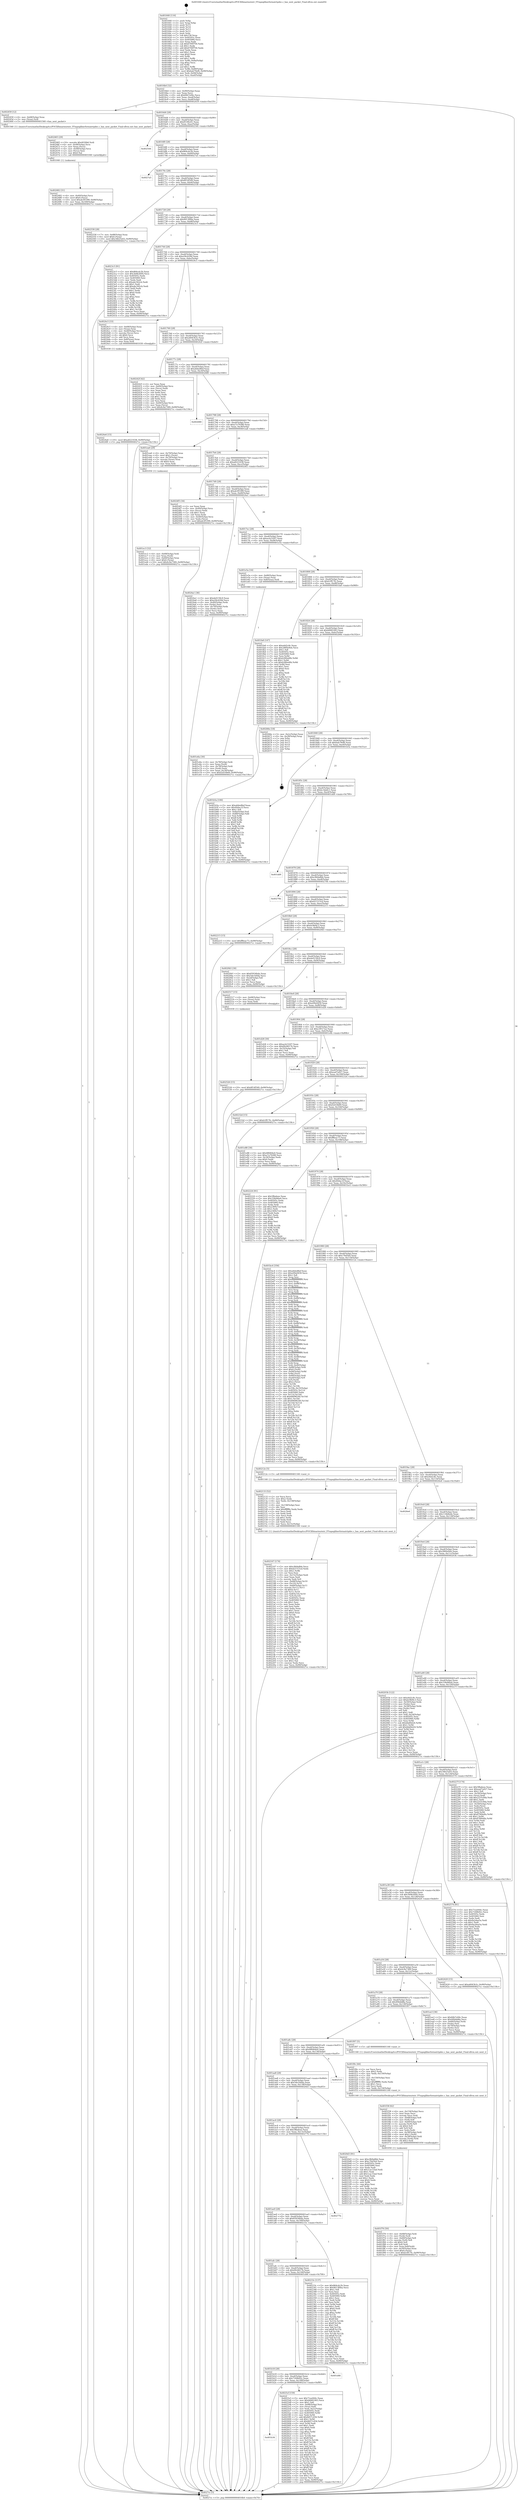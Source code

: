 digraph "0x401640" {
  label = "0x401640 (/mnt/c/Users/mathe/Desktop/tcc/POCII/binaries/extr_FFmpeglibavformatrtpdec.c_has_next_packet_Final-ollvm.out::main(0))"
  labelloc = "t"
  node[shape=record]

  Entry [label="",width=0.3,height=0.3,shape=circle,fillcolor=black,style=filled]
  "0x4016b4" [label="{
     0x4016b4 [32]\l
     | [instrs]\l
     &nbsp;&nbsp;0x4016b4 \<+6\>: mov -0x90(%rbp),%eax\l
     &nbsp;&nbsp;0x4016ba \<+2\>: mov %eax,%ecx\l
     &nbsp;&nbsp;0x4016bc \<+6\>: sub $0x84b7e94c,%ecx\l
     &nbsp;&nbsp;0x4016c2 \<+6\>: mov %eax,-0xa4(%rbp)\l
     &nbsp;&nbsp;0x4016c8 \<+6\>: mov %ecx,-0xa8(%rbp)\l
     &nbsp;&nbsp;0x4016ce \<+6\>: je 0000000000402459 \<main+0xe19\>\l
  }"]
  "0x402459" [label="{
     0x402459 [12]\l
     | [instrs]\l
     &nbsp;&nbsp;0x402459 \<+4\>: mov -0x68(%rbp),%rax\l
     &nbsp;&nbsp;0x40245d \<+3\>: mov (%rax),%rdi\l
     &nbsp;&nbsp;0x402460 \<+5\>: call 0000000000401560 \<has_next_packet\>\l
     | [calls]\l
     &nbsp;&nbsp;0x401560 \{1\} (/mnt/c/Users/mathe/Desktop/tcc/POCII/binaries/extr_FFmpeglibavformatrtpdec.c_has_next_packet_Final-ollvm.out::has_next_packet)\l
  }"]
  "0x4016d4" [label="{
     0x4016d4 [28]\l
     | [instrs]\l
     &nbsp;&nbsp;0x4016d4 \<+5\>: jmp 00000000004016d9 \<main+0x99\>\l
     &nbsp;&nbsp;0x4016d9 \<+6\>: mov -0xa4(%rbp),%eax\l
     &nbsp;&nbsp;0x4016df \<+5\>: sub $0x853f4c61,%eax\l
     &nbsp;&nbsp;0x4016e4 \<+6\>: mov %eax,-0xac(%rbp)\l
     &nbsp;&nbsp;0x4016ea \<+6\>: je 0000000000402544 \<main+0xf04\>\l
  }"]
  Exit [label="",width=0.3,height=0.3,shape=circle,fillcolor=black,style=filled,peripheries=2]
  "0x402544" [label="{
     0x402544\l
  }", style=dashed]
  "0x4016f0" [label="{
     0x4016f0 [28]\l
     | [instrs]\l
     &nbsp;&nbsp;0x4016f0 \<+5\>: jmp 00000000004016f5 \<main+0xb5\>\l
     &nbsp;&nbsp;0x4016f5 \<+6\>: mov -0xa4(%rbp),%eax\l
     &nbsp;&nbsp;0x4016fb \<+5\>: sub $0x864cdc2b,%eax\l
     &nbsp;&nbsp;0x401700 \<+6\>: mov %eax,-0xb0(%rbp)\l
     &nbsp;&nbsp;0x401706 \<+6\>: je 00000000004027a5 \<main+0x1165\>\l
  }"]
  "0x401b34" [label="{
     0x401b34\l
  }", style=dashed]
  "0x4027a5" [label="{
     0x4027a5\l
  }", style=dashed]
  "0x40170c" [label="{
     0x40170c [28]\l
     | [instrs]\l
     &nbsp;&nbsp;0x40170c \<+5\>: jmp 0000000000401711 \<main+0xd1\>\l
     &nbsp;&nbsp;0x401711 \<+6\>: mov -0xa4(%rbp),%eax\l
     &nbsp;&nbsp;0x401717 \<+5\>: sub $0x8f14f549,%eax\l
     &nbsp;&nbsp;0x40171c \<+6\>: mov %eax,-0xb4(%rbp)\l
     &nbsp;&nbsp;0x401722 \<+6\>: je 0000000000402558 \<main+0xf18\>\l
  }"]
  "0x4025cf" [label="{
     0x4025cf [159]\l
     | [instrs]\l
     &nbsp;&nbsp;0x4025cf \<+5\>: mov $0x71ee044c,%eax\l
     &nbsp;&nbsp;0x4025d4 \<+5\>: mov $0xb8481063,%ecx\l
     &nbsp;&nbsp;0x4025d9 \<+2\>: mov $0x1,%dl\l
     &nbsp;&nbsp;0x4025db \<+7\>: mov -0x88(%rbp),%rsi\l
     &nbsp;&nbsp;0x4025e2 \<+2\>: mov (%rsi),%edi\l
     &nbsp;&nbsp;0x4025e4 \<+3\>: mov %edi,-0x2c(%rbp)\l
     &nbsp;&nbsp;0x4025e7 \<+7\>: mov 0x40505c,%edi\l
     &nbsp;&nbsp;0x4025ee \<+8\>: mov 0x405060,%r8d\l
     &nbsp;&nbsp;0x4025f6 \<+3\>: mov %edi,%r9d\l
     &nbsp;&nbsp;0x4025f9 \<+7\>: add $0x8d57c456,%r9d\l
     &nbsp;&nbsp;0x402600 \<+4\>: sub $0x1,%r9d\l
     &nbsp;&nbsp;0x402604 \<+7\>: sub $0x8d57c456,%r9d\l
     &nbsp;&nbsp;0x40260b \<+4\>: imul %r9d,%edi\l
     &nbsp;&nbsp;0x40260f \<+3\>: and $0x1,%edi\l
     &nbsp;&nbsp;0x402612 \<+3\>: cmp $0x0,%edi\l
     &nbsp;&nbsp;0x402615 \<+4\>: sete %r10b\l
     &nbsp;&nbsp;0x402619 \<+4\>: cmp $0xa,%r8d\l
     &nbsp;&nbsp;0x40261d \<+4\>: setl %r11b\l
     &nbsp;&nbsp;0x402621 \<+3\>: mov %r10b,%bl\l
     &nbsp;&nbsp;0x402624 \<+3\>: xor $0xff,%bl\l
     &nbsp;&nbsp;0x402627 \<+3\>: mov %r11b,%r14b\l
     &nbsp;&nbsp;0x40262a \<+4\>: xor $0xff,%r14b\l
     &nbsp;&nbsp;0x40262e \<+3\>: xor $0x1,%dl\l
     &nbsp;&nbsp;0x402631 \<+3\>: mov %bl,%r15b\l
     &nbsp;&nbsp;0x402634 \<+4\>: and $0xff,%r15b\l
     &nbsp;&nbsp;0x402638 \<+3\>: and %dl,%r10b\l
     &nbsp;&nbsp;0x40263b \<+3\>: mov %r14b,%r12b\l
     &nbsp;&nbsp;0x40263e \<+4\>: and $0xff,%r12b\l
     &nbsp;&nbsp;0x402642 \<+3\>: and %dl,%r11b\l
     &nbsp;&nbsp;0x402645 \<+3\>: or %r10b,%r15b\l
     &nbsp;&nbsp;0x402648 \<+3\>: or %r11b,%r12b\l
     &nbsp;&nbsp;0x40264b \<+3\>: xor %r12b,%r15b\l
     &nbsp;&nbsp;0x40264e \<+3\>: or %r14b,%bl\l
     &nbsp;&nbsp;0x402651 \<+3\>: xor $0xff,%bl\l
     &nbsp;&nbsp;0x402654 \<+3\>: or $0x1,%dl\l
     &nbsp;&nbsp;0x402657 \<+2\>: and %dl,%bl\l
     &nbsp;&nbsp;0x402659 \<+3\>: or %bl,%r15b\l
     &nbsp;&nbsp;0x40265c \<+4\>: test $0x1,%r15b\l
     &nbsp;&nbsp;0x402660 \<+3\>: cmovne %ecx,%eax\l
     &nbsp;&nbsp;0x402663 \<+6\>: mov %eax,-0x90(%rbp)\l
     &nbsp;&nbsp;0x402669 \<+5\>: jmp 00000000004027cc \<main+0x118c\>\l
  }"]
  "0x402558" [label="{
     0x402558 [28]\l
     | [instrs]\l
     &nbsp;&nbsp;0x402558 \<+7\>: mov -0x88(%rbp),%rax\l
     &nbsp;&nbsp;0x40255f \<+6\>: movl $0x0,(%rax)\l
     &nbsp;&nbsp;0x402565 \<+10\>: movl $0x34625e03,-0x90(%rbp)\l
     &nbsp;&nbsp;0x40256f \<+5\>: jmp 00000000004027cc \<main+0x118c\>\l
  }"]
  "0x401728" [label="{
     0x401728 [28]\l
     | [instrs]\l
     &nbsp;&nbsp;0x401728 \<+5\>: jmp 000000000040172d \<main+0xed\>\l
     &nbsp;&nbsp;0x40172d \<+6\>: mov -0xa4(%rbp),%eax\l
     &nbsp;&nbsp;0x401733 \<+5\>: sub $0x9013f0ba,%eax\l
     &nbsp;&nbsp;0x401738 \<+6\>: mov %eax,-0xb8(%rbp)\l
     &nbsp;&nbsp;0x40173e \<+6\>: je 00000000004023c5 \<main+0xd85\>\l
  }"]
  "0x401b18" [label="{
     0x401b18 [28]\l
     | [instrs]\l
     &nbsp;&nbsp;0x401b18 \<+5\>: jmp 0000000000401b1d \<main+0x4dd\>\l
     &nbsp;&nbsp;0x401b1d \<+6\>: mov -0xa4(%rbp),%eax\l
     &nbsp;&nbsp;0x401b23 \<+5\>: sub $0x7169b92c,%eax\l
     &nbsp;&nbsp;0x401b28 \<+6\>: mov %eax,-0x148(%rbp)\l
     &nbsp;&nbsp;0x401b2e \<+6\>: je 00000000004025cf \<main+0xf8f\>\l
  }"]
  "0x4023c5" [label="{
     0x4023c5 [91]\l
     | [instrs]\l
     &nbsp;&nbsp;0x4023c5 \<+5\>: mov $0x864cdc2b,%eax\l
     &nbsp;&nbsp;0x4023ca \<+5\>: mov $0x3b9b2644,%ecx\l
     &nbsp;&nbsp;0x4023cf \<+7\>: mov 0x40505c,%edx\l
     &nbsp;&nbsp;0x4023d6 \<+7\>: mov 0x405060,%esi\l
     &nbsp;&nbsp;0x4023dd \<+2\>: mov %edx,%edi\l
     &nbsp;&nbsp;0x4023df \<+6\>: sub $0xabc562cb,%edi\l
     &nbsp;&nbsp;0x4023e5 \<+3\>: sub $0x1,%edi\l
     &nbsp;&nbsp;0x4023e8 \<+6\>: add $0xabc562cb,%edi\l
     &nbsp;&nbsp;0x4023ee \<+3\>: imul %edi,%edx\l
     &nbsp;&nbsp;0x4023f1 \<+3\>: and $0x1,%edx\l
     &nbsp;&nbsp;0x4023f4 \<+3\>: cmp $0x0,%edx\l
     &nbsp;&nbsp;0x4023f7 \<+4\>: sete %r8b\l
     &nbsp;&nbsp;0x4023fb \<+3\>: cmp $0xa,%esi\l
     &nbsp;&nbsp;0x4023fe \<+4\>: setl %r9b\l
     &nbsp;&nbsp;0x402402 \<+3\>: mov %r8b,%r10b\l
     &nbsp;&nbsp;0x402405 \<+3\>: and %r9b,%r10b\l
     &nbsp;&nbsp;0x402408 \<+3\>: xor %r9b,%r8b\l
     &nbsp;&nbsp;0x40240b \<+3\>: or %r8b,%r10b\l
     &nbsp;&nbsp;0x40240e \<+4\>: test $0x1,%r10b\l
     &nbsp;&nbsp;0x402412 \<+3\>: cmovne %ecx,%eax\l
     &nbsp;&nbsp;0x402415 \<+6\>: mov %eax,-0x90(%rbp)\l
     &nbsp;&nbsp;0x40241b \<+5\>: jmp 00000000004027cc \<main+0x118c\>\l
  }"]
  "0x401744" [label="{
     0x401744 [28]\l
     | [instrs]\l
     &nbsp;&nbsp;0x401744 \<+5\>: jmp 0000000000401749 \<main+0x109\>\l
     &nbsp;&nbsp;0x401749 \<+6\>: mov -0xa4(%rbp),%eax\l
     &nbsp;&nbsp;0x40174f \<+5\>: sub $0xa56cb59d,%eax\l
     &nbsp;&nbsp;0x401754 \<+6\>: mov %eax,-0xbc(%rbp)\l
     &nbsp;&nbsp;0x40175a \<+6\>: je 00000000004024c5 \<main+0xe85\>\l
  }"]
  "0x401d46" [label="{
     0x401d46\l
  }", style=dashed]
  "0x4024c5" [label="{
     0x4024c5 [33]\l
     | [instrs]\l
     &nbsp;&nbsp;0x4024c5 \<+4\>: mov -0x68(%rbp),%rax\l
     &nbsp;&nbsp;0x4024c9 \<+3\>: mov (%rax),%rax\l
     &nbsp;&nbsp;0x4024cc \<+4\>: mov -0x40(%rbp),%rcx\l
     &nbsp;&nbsp;0x4024d0 \<+3\>: movslq (%rcx),%rcx\l
     &nbsp;&nbsp;0x4024d3 \<+4\>: shl $0x4,%rcx\l
     &nbsp;&nbsp;0x4024d7 \<+3\>: add %rcx,%rax\l
     &nbsp;&nbsp;0x4024da \<+4\>: mov 0x8(%rax),%rax\l
     &nbsp;&nbsp;0x4024de \<+3\>: mov %rax,%rdi\l
     &nbsp;&nbsp;0x4024e1 \<+5\>: call 0000000000401030 \<free@plt\>\l
     | [calls]\l
     &nbsp;&nbsp;0x401030 \{1\} (unknown)\l
  }"]
  "0x401760" [label="{
     0x401760 [28]\l
     | [instrs]\l
     &nbsp;&nbsp;0x401760 \<+5\>: jmp 0000000000401765 \<main+0x125\>\l
     &nbsp;&nbsp;0x401765 \<+6\>: mov -0xa4(%rbp),%eax\l
     &nbsp;&nbsp;0x40176b \<+5\>: sub $0xa6043b3c,%eax\l
     &nbsp;&nbsp;0x401770 \<+6\>: mov %eax,-0xc0(%rbp)\l
     &nbsp;&nbsp;0x401776 \<+6\>: je 000000000040242f \<main+0xdef\>\l
  }"]
  "0x402526" [label="{
     0x402526 [15]\l
     | [instrs]\l
     &nbsp;&nbsp;0x402526 \<+10\>: movl $0x8f14f549,-0x90(%rbp)\l
     &nbsp;&nbsp;0x402530 \<+5\>: jmp 00000000004027cc \<main+0x118c\>\l
  }"]
  "0x40242f" [label="{
     0x40242f [42]\l
     | [instrs]\l
     &nbsp;&nbsp;0x40242f \<+2\>: xor %eax,%eax\l
     &nbsp;&nbsp;0x402431 \<+4\>: mov -0x60(%rbp),%rcx\l
     &nbsp;&nbsp;0x402435 \<+2\>: mov (%rcx),%edx\l
     &nbsp;&nbsp;0x402437 \<+2\>: mov %eax,%esi\l
     &nbsp;&nbsp;0x402439 \<+2\>: sub %edx,%esi\l
     &nbsp;&nbsp;0x40243b \<+2\>: mov %eax,%edx\l
     &nbsp;&nbsp;0x40243d \<+3\>: sub $0x1,%edx\l
     &nbsp;&nbsp;0x402440 \<+2\>: add %edx,%esi\l
     &nbsp;&nbsp;0x402442 \<+2\>: sub %esi,%eax\l
     &nbsp;&nbsp;0x402444 \<+4\>: mov -0x60(%rbp),%rcx\l
     &nbsp;&nbsp;0x402448 \<+2\>: mov %eax,(%rcx)\l
     &nbsp;&nbsp;0x40244a \<+10\>: movl $0x4c9a7369,-0x90(%rbp)\l
     &nbsp;&nbsp;0x402454 \<+5\>: jmp 00000000004027cc \<main+0x118c\>\l
  }"]
  "0x40177c" [label="{
     0x40177c [28]\l
     | [instrs]\l
     &nbsp;&nbsp;0x40177c \<+5\>: jmp 0000000000401781 \<main+0x141\>\l
     &nbsp;&nbsp;0x401781 \<+6\>: mov -0xa4(%rbp),%eax\l
     &nbsp;&nbsp;0x401787 \<+5\>: sub $0xa6ded8ef,%eax\l
     &nbsp;&nbsp;0x40178c \<+6\>: mov %eax,-0xc4(%rbp)\l
     &nbsp;&nbsp;0x401792 \<+6\>: je 0000000000402680 \<main+0x1040\>\l
  }"]
  "0x4024e6" [label="{
     0x4024e6 [15]\l
     | [instrs]\l
     &nbsp;&nbsp;0x4024e6 \<+10\>: movl $0xa8221638,-0x90(%rbp)\l
     &nbsp;&nbsp;0x4024f0 \<+5\>: jmp 00000000004027cc \<main+0x118c\>\l
  }"]
  "0x402680" [label="{
     0x402680\l
  }", style=dashed]
  "0x401798" [label="{
     0x401798 [28]\l
     | [instrs]\l
     &nbsp;&nbsp;0x401798 \<+5\>: jmp 000000000040179d \<main+0x15d\>\l
     &nbsp;&nbsp;0x40179d \<+6\>: mov -0xa4(%rbp),%eax\l
     &nbsp;&nbsp;0x4017a3 \<+5\>: sub $0xa7a79288,%eax\l
     &nbsp;&nbsp;0x4017a8 \<+6\>: mov %eax,-0xc8(%rbp)\l
     &nbsp;&nbsp;0x4017ae \<+6\>: je 0000000000401ea6 \<main+0x866\>\l
  }"]
  "0x402482" [label="{
     0x402482 [31]\l
     | [instrs]\l
     &nbsp;&nbsp;0x402482 \<+4\>: mov -0x40(%rbp),%rcx\l
     &nbsp;&nbsp;0x402486 \<+6\>: movl $0x0,(%rcx)\l
     &nbsp;&nbsp;0x40248c \<+10\>: movl $0xab3f5399,-0x90(%rbp)\l
     &nbsp;&nbsp;0x402496 \<+6\>: mov %eax,-0x160(%rbp)\l
     &nbsp;&nbsp;0x40249c \<+5\>: jmp 00000000004027cc \<main+0x118c\>\l
  }"]
  "0x401ea6" [label="{
     0x401ea6 [29]\l
     | [instrs]\l
     &nbsp;&nbsp;0x401ea6 \<+4\>: mov -0x70(%rbp),%rax\l
     &nbsp;&nbsp;0x401eaa \<+6\>: movl $0x1,(%rax)\l
     &nbsp;&nbsp;0x401eb0 \<+4\>: mov -0x70(%rbp),%rax\l
     &nbsp;&nbsp;0x401eb4 \<+3\>: movslq (%rax),%rax\l
     &nbsp;&nbsp;0x401eb7 \<+4\>: shl $0x4,%rax\l
     &nbsp;&nbsp;0x401ebb \<+3\>: mov %rax,%rdi\l
     &nbsp;&nbsp;0x401ebe \<+5\>: call 0000000000401050 \<malloc@plt\>\l
     | [calls]\l
     &nbsp;&nbsp;0x401050 \{1\} (unknown)\l
  }"]
  "0x4017b4" [label="{
     0x4017b4 [28]\l
     | [instrs]\l
     &nbsp;&nbsp;0x4017b4 \<+5\>: jmp 00000000004017b9 \<main+0x179\>\l
     &nbsp;&nbsp;0x4017b9 \<+6\>: mov -0xa4(%rbp),%eax\l
     &nbsp;&nbsp;0x4017bf \<+5\>: sub $0xa8221638,%eax\l
     &nbsp;&nbsp;0x4017c4 \<+6\>: mov %eax,-0xcc(%rbp)\l
     &nbsp;&nbsp;0x4017ca \<+6\>: je 00000000004024f5 \<main+0xeb5\>\l
  }"]
  "0x402465" [label="{
     0x402465 [29]\l
     | [instrs]\l
     &nbsp;&nbsp;0x402465 \<+10\>: movabs $0x4030b6,%rdi\l
     &nbsp;&nbsp;0x40246f \<+4\>: mov -0x48(%rbp),%rcx\l
     &nbsp;&nbsp;0x402473 \<+2\>: mov %eax,(%rcx)\l
     &nbsp;&nbsp;0x402475 \<+4\>: mov -0x48(%rbp),%rcx\l
     &nbsp;&nbsp;0x402479 \<+2\>: mov (%rcx),%esi\l
     &nbsp;&nbsp;0x40247b \<+2\>: mov $0x0,%al\l
     &nbsp;&nbsp;0x40247d \<+5\>: call 0000000000401040 \<printf@plt\>\l
     | [calls]\l
     &nbsp;&nbsp;0x401040 \{1\} (unknown)\l
  }"]
  "0x4024f5" [label="{
     0x4024f5 [34]\l
     | [instrs]\l
     &nbsp;&nbsp;0x4024f5 \<+2\>: xor %eax,%eax\l
     &nbsp;&nbsp;0x4024f7 \<+4\>: mov -0x40(%rbp),%rcx\l
     &nbsp;&nbsp;0x4024fb \<+2\>: mov (%rcx),%edx\l
     &nbsp;&nbsp;0x4024fd \<+3\>: sub $0x1,%eax\l
     &nbsp;&nbsp;0x402500 \<+2\>: sub %eax,%edx\l
     &nbsp;&nbsp;0x402502 \<+4\>: mov -0x40(%rbp),%rcx\l
     &nbsp;&nbsp;0x402506 \<+2\>: mov %edx,(%rcx)\l
     &nbsp;&nbsp;0x402508 \<+10\>: movl $0xab3f5399,-0x90(%rbp)\l
     &nbsp;&nbsp;0x402512 \<+5\>: jmp 00000000004027cc \<main+0x118c\>\l
  }"]
  "0x4017d0" [label="{
     0x4017d0 [28]\l
     | [instrs]\l
     &nbsp;&nbsp;0x4017d0 \<+5\>: jmp 00000000004017d5 \<main+0x195\>\l
     &nbsp;&nbsp;0x4017d5 \<+6\>: mov -0xa4(%rbp),%eax\l
     &nbsp;&nbsp;0x4017db \<+5\>: sub $0xab3f5399,%eax\l
     &nbsp;&nbsp;0x4017e0 \<+6\>: mov %eax,-0xd0(%rbp)\l
     &nbsp;&nbsp;0x4017e6 \<+6\>: je 00000000004024a1 \<main+0xe61\>\l
  }"]
  "0x401afc" [label="{
     0x401afc [28]\l
     | [instrs]\l
     &nbsp;&nbsp;0x401afc \<+5\>: jmp 0000000000401b01 \<main+0x4c1\>\l
     &nbsp;&nbsp;0x401b01 \<+6\>: mov -0xa4(%rbp),%eax\l
     &nbsp;&nbsp;0x401b07 \<+5\>: sub $0x69c6617b,%eax\l
     &nbsp;&nbsp;0x401b0c \<+6\>: mov %eax,-0x144(%rbp)\l
     &nbsp;&nbsp;0x401b12 \<+6\>: je 0000000000401d46 \<main+0x706\>\l
  }"]
  "0x4024a1" [label="{
     0x4024a1 [36]\l
     | [instrs]\l
     &nbsp;&nbsp;0x4024a1 \<+5\>: mov $0xde0159c9,%eax\l
     &nbsp;&nbsp;0x4024a6 \<+5\>: mov $0xa56cb59d,%ecx\l
     &nbsp;&nbsp;0x4024ab \<+4\>: mov -0x40(%rbp),%rdx\l
     &nbsp;&nbsp;0x4024af \<+2\>: mov (%rdx),%esi\l
     &nbsp;&nbsp;0x4024b1 \<+4\>: mov -0x70(%rbp),%rdx\l
     &nbsp;&nbsp;0x4024b5 \<+2\>: cmp (%rdx),%esi\l
     &nbsp;&nbsp;0x4024b7 \<+3\>: cmovl %ecx,%eax\l
     &nbsp;&nbsp;0x4024ba \<+6\>: mov %eax,-0x90(%rbp)\l
     &nbsp;&nbsp;0x4024c0 \<+5\>: jmp 00000000004027cc \<main+0x118c\>\l
  }"]
  "0x4017ec" [label="{
     0x4017ec [28]\l
     | [instrs]\l
     &nbsp;&nbsp;0x4017ec \<+5\>: jmp 00000000004017f1 \<main+0x1b1\>\l
     &nbsp;&nbsp;0x4017f1 \<+6\>: mov -0xa4(%rbp),%eax\l
     &nbsp;&nbsp;0x4017f7 \<+5\>: sub $0xacb23207,%eax\l
     &nbsp;&nbsp;0x4017fc \<+6\>: mov %eax,-0xd4(%rbp)\l
     &nbsp;&nbsp;0x401802 \<+6\>: je 0000000000401e5a \<main+0x81a\>\l
  }"]
  "0x40233c" [label="{
     0x40233c [137]\l
     | [instrs]\l
     &nbsp;&nbsp;0x40233c \<+5\>: mov $0x864cdc2b,%eax\l
     &nbsp;&nbsp;0x402341 \<+5\>: mov $0x9013f0ba,%ecx\l
     &nbsp;&nbsp;0x402346 \<+2\>: mov $0x1,%dl\l
     &nbsp;&nbsp;0x402348 \<+2\>: xor %esi,%esi\l
     &nbsp;&nbsp;0x40234a \<+7\>: mov 0x40505c,%edi\l
     &nbsp;&nbsp;0x402351 \<+8\>: mov 0x405060,%r8d\l
     &nbsp;&nbsp;0x402359 \<+3\>: sub $0x1,%esi\l
     &nbsp;&nbsp;0x40235c \<+3\>: mov %edi,%r9d\l
     &nbsp;&nbsp;0x40235f \<+3\>: add %esi,%r9d\l
     &nbsp;&nbsp;0x402362 \<+4\>: imul %r9d,%edi\l
     &nbsp;&nbsp;0x402366 \<+3\>: and $0x1,%edi\l
     &nbsp;&nbsp;0x402369 \<+3\>: cmp $0x0,%edi\l
     &nbsp;&nbsp;0x40236c \<+4\>: sete %r10b\l
     &nbsp;&nbsp;0x402370 \<+4\>: cmp $0xa,%r8d\l
     &nbsp;&nbsp;0x402374 \<+4\>: setl %r11b\l
     &nbsp;&nbsp;0x402378 \<+3\>: mov %r10b,%bl\l
     &nbsp;&nbsp;0x40237b \<+3\>: xor $0xff,%bl\l
     &nbsp;&nbsp;0x40237e \<+3\>: mov %r11b,%r14b\l
     &nbsp;&nbsp;0x402381 \<+4\>: xor $0xff,%r14b\l
     &nbsp;&nbsp;0x402385 \<+3\>: xor $0x1,%dl\l
     &nbsp;&nbsp;0x402388 \<+3\>: mov %bl,%r15b\l
     &nbsp;&nbsp;0x40238b \<+4\>: and $0xff,%r15b\l
     &nbsp;&nbsp;0x40238f \<+3\>: and %dl,%r10b\l
     &nbsp;&nbsp;0x402392 \<+3\>: mov %r14b,%r12b\l
     &nbsp;&nbsp;0x402395 \<+4\>: and $0xff,%r12b\l
     &nbsp;&nbsp;0x402399 \<+3\>: and %dl,%r11b\l
     &nbsp;&nbsp;0x40239c \<+3\>: or %r10b,%r15b\l
     &nbsp;&nbsp;0x40239f \<+3\>: or %r11b,%r12b\l
     &nbsp;&nbsp;0x4023a2 \<+3\>: xor %r12b,%r15b\l
     &nbsp;&nbsp;0x4023a5 \<+3\>: or %r14b,%bl\l
     &nbsp;&nbsp;0x4023a8 \<+3\>: xor $0xff,%bl\l
     &nbsp;&nbsp;0x4023ab \<+3\>: or $0x1,%dl\l
     &nbsp;&nbsp;0x4023ae \<+2\>: and %dl,%bl\l
     &nbsp;&nbsp;0x4023b0 \<+3\>: or %bl,%r15b\l
     &nbsp;&nbsp;0x4023b3 \<+4\>: test $0x1,%r15b\l
     &nbsp;&nbsp;0x4023b7 \<+3\>: cmovne %ecx,%eax\l
     &nbsp;&nbsp;0x4023ba \<+6\>: mov %eax,-0x90(%rbp)\l
     &nbsp;&nbsp;0x4023c0 \<+5\>: jmp 00000000004027cc \<main+0x118c\>\l
  }"]
  "0x401e5a" [label="{
     0x401e5a [16]\l
     | [instrs]\l
     &nbsp;&nbsp;0x401e5a \<+4\>: mov -0x80(%rbp),%rax\l
     &nbsp;&nbsp;0x401e5e \<+3\>: mov (%rax),%rax\l
     &nbsp;&nbsp;0x401e61 \<+4\>: mov 0x8(%rax),%rdi\l
     &nbsp;&nbsp;0x401e65 \<+5\>: call 0000000000401060 \<atoi@plt\>\l
     | [calls]\l
     &nbsp;&nbsp;0x401060 \{1\} (unknown)\l
  }"]
  "0x401808" [label="{
     0x401808 [28]\l
     | [instrs]\l
     &nbsp;&nbsp;0x401808 \<+5\>: jmp 000000000040180d \<main+0x1cd\>\l
     &nbsp;&nbsp;0x40180d \<+6\>: mov -0xa4(%rbp),%eax\l
     &nbsp;&nbsp;0x401813 \<+5\>: sub $0xb1ff17fc,%eax\l
     &nbsp;&nbsp;0x401818 \<+6\>: mov %eax,-0xd8(%rbp)\l
     &nbsp;&nbsp;0x40181e \<+6\>: je 0000000000401fa8 \<main+0x968\>\l
  }"]
  "0x401ae0" [label="{
     0x401ae0 [28]\l
     | [instrs]\l
     &nbsp;&nbsp;0x401ae0 \<+5\>: jmp 0000000000401ae5 \<main+0x4a5\>\l
     &nbsp;&nbsp;0x401ae5 \<+6\>: mov -0xa4(%rbp),%eax\l
     &nbsp;&nbsp;0x401aeb \<+5\>: sub $0x65934bda,%eax\l
     &nbsp;&nbsp;0x401af0 \<+6\>: mov %eax,-0x140(%rbp)\l
     &nbsp;&nbsp;0x401af6 \<+6\>: je 000000000040233c \<main+0xcfc\>\l
  }"]
  "0x401fa8" [label="{
     0x401fa8 [147]\l
     | [instrs]\l
     &nbsp;&nbsp;0x401fa8 \<+5\>: mov $0xe6d2c8c,%eax\l
     &nbsp;&nbsp;0x401fad \<+5\>: mov $0x2860e9eb,%ecx\l
     &nbsp;&nbsp;0x401fb2 \<+2\>: mov $0x1,%dl\l
     &nbsp;&nbsp;0x401fb4 \<+7\>: mov 0x40505c,%esi\l
     &nbsp;&nbsp;0x401fbb \<+7\>: mov 0x405060,%edi\l
     &nbsp;&nbsp;0x401fc2 \<+3\>: mov %esi,%r8d\l
     &nbsp;&nbsp;0x401fc5 \<+7\>: add $0xb280ed0b,%r8d\l
     &nbsp;&nbsp;0x401fcc \<+4\>: sub $0x1,%r8d\l
     &nbsp;&nbsp;0x401fd0 \<+7\>: sub $0xb280ed0b,%r8d\l
     &nbsp;&nbsp;0x401fd7 \<+4\>: imul %r8d,%esi\l
     &nbsp;&nbsp;0x401fdb \<+3\>: and $0x1,%esi\l
     &nbsp;&nbsp;0x401fde \<+3\>: cmp $0x0,%esi\l
     &nbsp;&nbsp;0x401fe1 \<+4\>: sete %r9b\l
     &nbsp;&nbsp;0x401fe5 \<+3\>: cmp $0xa,%edi\l
     &nbsp;&nbsp;0x401fe8 \<+4\>: setl %r10b\l
     &nbsp;&nbsp;0x401fec \<+3\>: mov %r9b,%r11b\l
     &nbsp;&nbsp;0x401fef \<+4\>: xor $0xff,%r11b\l
     &nbsp;&nbsp;0x401ff3 \<+3\>: mov %r10b,%bl\l
     &nbsp;&nbsp;0x401ff6 \<+3\>: xor $0xff,%bl\l
     &nbsp;&nbsp;0x401ff9 \<+3\>: xor $0x1,%dl\l
     &nbsp;&nbsp;0x401ffc \<+3\>: mov %r11b,%r14b\l
     &nbsp;&nbsp;0x401fff \<+4\>: and $0xff,%r14b\l
     &nbsp;&nbsp;0x402003 \<+3\>: and %dl,%r9b\l
     &nbsp;&nbsp;0x402006 \<+3\>: mov %bl,%r15b\l
     &nbsp;&nbsp;0x402009 \<+4\>: and $0xff,%r15b\l
     &nbsp;&nbsp;0x40200d \<+3\>: and %dl,%r10b\l
     &nbsp;&nbsp;0x402010 \<+3\>: or %r9b,%r14b\l
     &nbsp;&nbsp;0x402013 \<+3\>: or %r10b,%r15b\l
     &nbsp;&nbsp;0x402016 \<+3\>: xor %r15b,%r14b\l
     &nbsp;&nbsp;0x402019 \<+3\>: or %bl,%r11b\l
     &nbsp;&nbsp;0x40201c \<+4\>: xor $0xff,%r11b\l
     &nbsp;&nbsp;0x402020 \<+3\>: or $0x1,%dl\l
     &nbsp;&nbsp;0x402023 \<+3\>: and %dl,%r11b\l
     &nbsp;&nbsp;0x402026 \<+3\>: or %r11b,%r14b\l
     &nbsp;&nbsp;0x402029 \<+4\>: test $0x1,%r14b\l
     &nbsp;&nbsp;0x40202d \<+3\>: cmovne %ecx,%eax\l
     &nbsp;&nbsp;0x402030 \<+6\>: mov %eax,-0x90(%rbp)\l
     &nbsp;&nbsp;0x402036 \<+5\>: jmp 00000000004027cc \<main+0x118c\>\l
  }"]
  "0x401824" [label="{
     0x401824 [28]\l
     | [instrs]\l
     &nbsp;&nbsp;0x401824 \<+5\>: jmp 0000000000401829 \<main+0x1e9\>\l
     &nbsp;&nbsp;0x401829 \<+6\>: mov -0xa4(%rbp),%eax\l
     &nbsp;&nbsp;0x40182f \<+5\>: sub $0xb8481063,%eax\l
     &nbsp;&nbsp;0x401834 \<+6\>: mov %eax,-0xdc(%rbp)\l
     &nbsp;&nbsp;0x40183a \<+6\>: je 000000000040266e \<main+0x102e\>\l
  }"]
  "0x40277b" [label="{
     0x40277b\l
  }", style=dashed]
  "0x40266e" [label="{
     0x40266e [18]\l
     | [instrs]\l
     &nbsp;&nbsp;0x40266e \<+3\>: mov -0x2c(%rbp),%eax\l
     &nbsp;&nbsp;0x402671 \<+4\>: lea -0x28(%rbp),%rsp\l
     &nbsp;&nbsp;0x402675 \<+1\>: pop %rbx\l
     &nbsp;&nbsp;0x402676 \<+2\>: pop %r12\l
     &nbsp;&nbsp;0x402678 \<+2\>: pop %r13\l
     &nbsp;&nbsp;0x40267a \<+2\>: pop %r14\l
     &nbsp;&nbsp;0x40267c \<+2\>: pop %r15\l
     &nbsp;&nbsp;0x40267e \<+1\>: pop %rbp\l
     &nbsp;&nbsp;0x40267f \<+1\>: ret\l
  }"]
  "0x401840" [label="{
     0x401840 [28]\l
     | [instrs]\l
     &nbsp;&nbsp;0x401840 \<+5\>: jmp 0000000000401845 \<main+0x205\>\l
     &nbsp;&nbsp;0x401845 \<+6\>: mov -0xa4(%rbp),%eax\l
     &nbsp;&nbsp;0x40184b \<+5\>: sub $0xbab79ef6,%eax\l
     &nbsp;&nbsp;0x401850 \<+6\>: mov %eax,-0xe0(%rbp)\l
     &nbsp;&nbsp;0x401856 \<+6\>: je 0000000000401b5a \<main+0x51a\>\l
  }"]
  "0x402167" [label="{
     0x402167 [174]\l
     | [instrs]\l
     &nbsp;&nbsp;0x402167 \<+5\>: mov $0xc9b9a8bb,%ecx\l
     &nbsp;&nbsp;0x40216c \<+5\>: mov $0xd21515cd,%edx\l
     &nbsp;&nbsp;0x402171 \<+3\>: mov $0x1,%r8b\l
     &nbsp;&nbsp;0x402174 \<+2\>: xor %esi,%esi\l
     &nbsp;&nbsp;0x402176 \<+6\>: mov -0x15c(%rbp),%edi\l
     &nbsp;&nbsp;0x40217c \<+3\>: imul %eax,%edi\l
     &nbsp;&nbsp;0x40217f \<+3\>: movslq %edi,%r9\l
     &nbsp;&nbsp;0x402182 \<+4\>: mov -0x68(%rbp),%r10\l
     &nbsp;&nbsp;0x402186 \<+3\>: mov (%r10),%r10\l
     &nbsp;&nbsp;0x402189 \<+4\>: mov -0x60(%rbp),%r11\l
     &nbsp;&nbsp;0x40218d \<+3\>: movslq (%r11),%r11\l
     &nbsp;&nbsp;0x402190 \<+4\>: shl $0x4,%r11\l
     &nbsp;&nbsp;0x402194 \<+3\>: add %r11,%r10\l
     &nbsp;&nbsp;0x402197 \<+4\>: mov 0x8(%r10),%r10\l
     &nbsp;&nbsp;0x40219b \<+3\>: mov %r9,(%r10)\l
     &nbsp;&nbsp;0x40219e \<+7\>: mov 0x40505c,%eax\l
     &nbsp;&nbsp;0x4021a5 \<+7\>: mov 0x405060,%edi\l
     &nbsp;&nbsp;0x4021ac \<+3\>: sub $0x1,%esi\l
     &nbsp;&nbsp;0x4021af \<+2\>: mov %eax,%ebx\l
     &nbsp;&nbsp;0x4021b1 \<+2\>: add %esi,%ebx\l
     &nbsp;&nbsp;0x4021b3 \<+3\>: imul %ebx,%eax\l
     &nbsp;&nbsp;0x4021b6 \<+3\>: and $0x1,%eax\l
     &nbsp;&nbsp;0x4021b9 \<+3\>: cmp $0x0,%eax\l
     &nbsp;&nbsp;0x4021bc \<+4\>: sete %r14b\l
     &nbsp;&nbsp;0x4021c0 \<+3\>: cmp $0xa,%edi\l
     &nbsp;&nbsp;0x4021c3 \<+4\>: setl %r15b\l
     &nbsp;&nbsp;0x4021c7 \<+3\>: mov %r14b,%r12b\l
     &nbsp;&nbsp;0x4021ca \<+4\>: xor $0xff,%r12b\l
     &nbsp;&nbsp;0x4021ce \<+3\>: mov %r15b,%r13b\l
     &nbsp;&nbsp;0x4021d1 \<+4\>: xor $0xff,%r13b\l
     &nbsp;&nbsp;0x4021d5 \<+4\>: xor $0x0,%r8b\l
     &nbsp;&nbsp;0x4021d9 \<+3\>: mov %r12b,%al\l
     &nbsp;&nbsp;0x4021dc \<+2\>: and $0x0,%al\l
     &nbsp;&nbsp;0x4021de \<+3\>: and %r8b,%r14b\l
     &nbsp;&nbsp;0x4021e1 \<+3\>: mov %r13b,%sil\l
     &nbsp;&nbsp;0x4021e4 \<+4\>: and $0x0,%sil\l
     &nbsp;&nbsp;0x4021e8 \<+3\>: and %r8b,%r15b\l
     &nbsp;&nbsp;0x4021eb \<+3\>: or %r14b,%al\l
     &nbsp;&nbsp;0x4021ee \<+3\>: or %r15b,%sil\l
     &nbsp;&nbsp;0x4021f1 \<+3\>: xor %sil,%al\l
     &nbsp;&nbsp;0x4021f4 \<+3\>: or %r13b,%r12b\l
     &nbsp;&nbsp;0x4021f7 \<+4\>: xor $0xff,%r12b\l
     &nbsp;&nbsp;0x4021fb \<+4\>: or $0x0,%r8b\l
     &nbsp;&nbsp;0x4021ff \<+3\>: and %r8b,%r12b\l
     &nbsp;&nbsp;0x402202 \<+3\>: or %r12b,%al\l
     &nbsp;&nbsp;0x402205 \<+2\>: test $0x1,%al\l
     &nbsp;&nbsp;0x402207 \<+3\>: cmovne %edx,%ecx\l
     &nbsp;&nbsp;0x40220a \<+6\>: mov %ecx,-0x90(%rbp)\l
     &nbsp;&nbsp;0x402210 \<+5\>: jmp 00000000004027cc \<main+0x118c\>\l
  }"]
  "0x401b5a" [label="{
     0x401b5a [106]\l
     | [instrs]\l
     &nbsp;&nbsp;0x401b5a \<+5\>: mov $0xa6ded8ef,%eax\l
     &nbsp;&nbsp;0x401b5f \<+5\>: mov $0x40dac1f,%ecx\l
     &nbsp;&nbsp;0x401b64 \<+2\>: mov $0x1,%dl\l
     &nbsp;&nbsp;0x401b66 \<+7\>: mov -0x8a(%rbp),%sil\l
     &nbsp;&nbsp;0x401b6d \<+7\>: mov -0x89(%rbp),%dil\l
     &nbsp;&nbsp;0x401b74 \<+3\>: mov %sil,%r8b\l
     &nbsp;&nbsp;0x401b77 \<+4\>: xor $0xff,%r8b\l
     &nbsp;&nbsp;0x401b7b \<+3\>: mov %dil,%r9b\l
     &nbsp;&nbsp;0x401b7e \<+4\>: xor $0xff,%r9b\l
     &nbsp;&nbsp;0x401b82 \<+3\>: xor $0x1,%dl\l
     &nbsp;&nbsp;0x401b85 \<+3\>: mov %r8b,%r10b\l
     &nbsp;&nbsp;0x401b88 \<+4\>: and $0xff,%r10b\l
     &nbsp;&nbsp;0x401b8c \<+3\>: and %dl,%sil\l
     &nbsp;&nbsp;0x401b8f \<+3\>: mov %r9b,%r11b\l
     &nbsp;&nbsp;0x401b92 \<+4\>: and $0xff,%r11b\l
     &nbsp;&nbsp;0x401b96 \<+3\>: and %dl,%dil\l
     &nbsp;&nbsp;0x401b99 \<+3\>: or %sil,%r10b\l
     &nbsp;&nbsp;0x401b9c \<+3\>: or %dil,%r11b\l
     &nbsp;&nbsp;0x401b9f \<+3\>: xor %r11b,%r10b\l
     &nbsp;&nbsp;0x401ba2 \<+3\>: or %r9b,%r8b\l
     &nbsp;&nbsp;0x401ba5 \<+4\>: xor $0xff,%r8b\l
     &nbsp;&nbsp;0x401ba9 \<+3\>: or $0x1,%dl\l
     &nbsp;&nbsp;0x401bac \<+3\>: and %dl,%r8b\l
     &nbsp;&nbsp;0x401baf \<+3\>: or %r8b,%r10b\l
     &nbsp;&nbsp;0x401bb2 \<+4\>: test $0x1,%r10b\l
     &nbsp;&nbsp;0x401bb6 \<+3\>: cmovne %ecx,%eax\l
     &nbsp;&nbsp;0x401bb9 \<+6\>: mov %eax,-0x90(%rbp)\l
     &nbsp;&nbsp;0x401bbf \<+5\>: jmp 00000000004027cc \<main+0x118c\>\l
  }"]
  "0x40185c" [label="{
     0x40185c [28]\l
     | [instrs]\l
     &nbsp;&nbsp;0x40185c \<+5\>: jmp 0000000000401861 \<main+0x221\>\l
     &nbsp;&nbsp;0x401861 \<+6\>: mov -0xa4(%rbp),%eax\l
     &nbsp;&nbsp;0x401867 \<+5\>: sub $0xbc3da6c1,%eax\l
     &nbsp;&nbsp;0x40186c \<+6\>: mov %eax,-0xe4(%rbp)\l
     &nbsp;&nbsp;0x401872 \<+6\>: je 0000000000401dd9 \<main+0x799\>\l
  }"]
  "0x4027cc" [label="{
     0x4027cc [5]\l
     | [instrs]\l
     &nbsp;&nbsp;0x4027cc \<+5\>: jmp 00000000004016b4 \<main+0x74\>\l
  }"]
  "0x401640" [label="{
     0x401640 [116]\l
     | [instrs]\l
     &nbsp;&nbsp;0x401640 \<+1\>: push %rbp\l
     &nbsp;&nbsp;0x401641 \<+3\>: mov %rsp,%rbp\l
     &nbsp;&nbsp;0x401644 \<+2\>: push %r15\l
     &nbsp;&nbsp;0x401646 \<+2\>: push %r14\l
     &nbsp;&nbsp;0x401648 \<+2\>: push %r13\l
     &nbsp;&nbsp;0x40164a \<+2\>: push %r12\l
     &nbsp;&nbsp;0x40164c \<+1\>: push %rbx\l
     &nbsp;&nbsp;0x40164d \<+7\>: sub $0x158,%rsp\l
     &nbsp;&nbsp;0x401654 \<+7\>: mov 0x40505c,%eax\l
     &nbsp;&nbsp;0x40165b \<+7\>: mov 0x405060,%ecx\l
     &nbsp;&nbsp;0x401662 \<+2\>: mov %eax,%edx\l
     &nbsp;&nbsp;0x401664 \<+6\>: sub $0x6700f704,%edx\l
     &nbsp;&nbsp;0x40166a \<+3\>: sub $0x1,%edx\l
     &nbsp;&nbsp;0x40166d \<+6\>: add $0x6700f704,%edx\l
     &nbsp;&nbsp;0x401673 \<+3\>: imul %edx,%eax\l
     &nbsp;&nbsp;0x401676 \<+3\>: and $0x1,%eax\l
     &nbsp;&nbsp;0x401679 \<+3\>: cmp $0x0,%eax\l
     &nbsp;&nbsp;0x40167c \<+4\>: sete %r8b\l
     &nbsp;&nbsp;0x401680 \<+4\>: and $0x1,%r8b\l
     &nbsp;&nbsp;0x401684 \<+7\>: mov %r8b,-0x8a(%rbp)\l
     &nbsp;&nbsp;0x40168b \<+3\>: cmp $0xa,%ecx\l
     &nbsp;&nbsp;0x40168e \<+4\>: setl %r8b\l
     &nbsp;&nbsp;0x401692 \<+4\>: and $0x1,%r8b\l
     &nbsp;&nbsp;0x401696 \<+7\>: mov %r8b,-0x89(%rbp)\l
     &nbsp;&nbsp;0x40169d \<+10\>: movl $0xbab79ef6,-0x90(%rbp)\l
     &nbsp;&nbsp;0x4016a7 \<+6\>: mov %edi,-0x94(%rbp)\l
     &nbsp;&nbsp;0x4016ad \<+7\>: mov %rsi,-0xa0(%rbp)\l
  }"]
  "0x402133" [label="{
     0x402133 [52]\l
     | [instrs]\l
     &nbsp;&nbsp;0x402133 \<+2\>: xor %ecx,%ecx\l
     &nbsp;&nbsp;0x402135 \<+5\>: mov $0x2,%edx\l
     &nbsp;&nbsp;0x40213a \<+6\>: mov %edx,-0x158(%rbp)\l
     &nbsp;&nbsp;0x402140 \<+1\>: cltd\l
     &nbsp;&nbsp;0x402141 \<+6\>: mov -0x158(%rbp),%esi\l
     &nbsp;&nbsp;0x402147 \<+2\>: idiv %esi\l
     &nbsp;&nbsp;0x402149 \<+6\>: imul $0xfffffffe,%edx,%edx\l
     &nbsp;&nbsp;0x40214f \<+2\>: mov %ecx,%edi\l
     &nbsp;&nbsp;0x402151 \<+2\>: sub %edx,%edi\l
     &nbsp;&nbsp;0x402153 \<+2\>: mov %ecx,%edx\l
     &nbsp;&nbsp;0x402155 \<+3\>: sub $0x1,%edx\l
     &nbsp;&nbsp;0x402158 \<+2\>: add %edx,%edi\l
     &nbsp;&nbsp;0x40215a \<+2\>: sub %edi,%ecx\l
     &nbsp;&nbsp;0x40215c \<+6\>: mov %ecx,-0x15c(%rbp)\l
     &nbsp;&nbsp;0x402162 \<+5\>: call 0000000000401160 \<next_i\>\l
     | [calls]\l
     &nbsp;&nbsp;0x401160 \{1\} (/mnt/c/Users/mathe/Desktop/tcc/POCII/binaries/extr_FFmpeglibavformatrtpdec.c_has_next_packet_Final-ollvm.out::next_i)\l
  }"]
  "0x401dd9" [label="{
     0x401dd9\l
  }", style=dashed]
  "0x401878" [label="{
     0x401878 [28]\l
     | [instrs]\l
     &nbsp;&nbsp;0x401878 \<+5\>: jmp 000000000040187d \<main+0x23d\>\l
     &nbsp;&nbsp;0x40187d \<+6\>: mov -0xa4(%rbp),%eax\l
     &nbsp;&nbsp;0x401883 \<+5\>: sub $0xc9b9a8bb,%eax\l
     &nbsp;&nbsp;0x401888 \<+6\>: mov %eax,-0xe8(%rbp)\l
     &nbsp;&nbsp;0x40188e \<+6\>: je 000000000040270b \<main+0x10cb\>\l
  }"]
  "0x401ac4" [label="{
     0x401ac4 [28]\l
     | [instrs]\l
     &nbsp;&nbsp;0x401ac4 \<+5\>: jmp 0000000000401ac9 \<main+0x489\>\l
     &nbsp;&nbsp;0x401ac9 \<+6\>: mov -0xa4(%rbp),%eax\l
     &nbsp;&nbsp;0x401acf \<+5\>: sub $0x5ffadeee,%eax\l
     &nbsp;&nbsp;0x401ad4 \<+6\>: mov %eax,-0x13c(%rbp)\l
     &nbsp;&nbsp;0x401ada \<+6\>: je 000000000040277b \<main+0x113b\>\l
  }"]
  "0x40270b" [label="{
     0x40270b\l
  }", style=dashed]
  "0x401894" [label="{
     0x401894 [28]\l
     | [instrs]\l
     &nbsp;&nbsp;0x401894 \<+5\>: jmp 0000000000401899 \<main+0x259\>\l
     &nbsp;&nbsp;0x401899 \<+6\>: mov -0xa4(%rbp),%eax\l
     &nbsp;&nbsp;0x40189f \<+5\>: sub $0xd21515cd,%eax\l
     &nbsp;&nbsp;0x4018a4 \<+6\>: mov %eax,-0xec(%rbp)\l
     &nbsp;&nbsp;0x4018aa \<+6\>: je 0000000000402215 \<main+0xbd5\>\l
  }"]
  "0x4020d3" [label="{
     0x4020d3 [91]\l
     | [instrs]\l
     &nbsp;&nbsp;0x4020d3 \<+5\>: mov $0xc9b9a8bb,%eax\l
     &nbsp;&nbsp;0x4020d8 \<+5\>: mov $0xc76d5b4,%ecx\l
     &nbsp;&nbsp;0x4020dd \<+7\>: mov 0x40505c,%edx\l
     &nbsp;&nbsp;0x4020e4 \<+7\>: mov 0x405060,%esi\l
     &nbsp;&nbsp;0x4020eb \<+2\>: mov %edx,%edi\l
     &nbsp;&nbsp;0x4020ed \<+6\>: sub $0x1cac33ad,%edi\l
     &nbsp;&nbsp;0x4020f3 \<+3\>: sub $0x1,%edi\l
     &nbsp;&nbsp;0x4020f6 \<+6\>: add $0x1cac33ad,%edi\l
     &nbsp;&nbsp;0x4020fc \<+3\>: imul %edi,%edx\l
     &nbsp;&nbsp;0x4020ff \<+3\>: and $0x1,%edx\l
     &nbsp;&nbsp;0x402102 \<+3\>: cmp $0x0,%edx\l
     &nbsp;&nbsp;0x402105 \<+4\>: sete %r8b\l
     &nbsp;&nbsp;0x402109 \<+3\>: cmp $0xa,%esi\l
     &nbsp;&nbsp;0x40210c \<+4\>: setl %r9b\l
     &nbsp;&nbsp;0x402110 \<+3\>: mov %r8b,%r10b\l
     &nbsp;&nbsp;0x402113 \<+3\>: and %r9b,%r10b\l
     &nbsp;&nbsp;0x402116 \<+3\>: xor %r9b,%r8b\l
     &nbsp;&nbsp;0x402119 \<+3\>: or %r8b,%r10b\l
     &nbsp;&nbsp;0x40211c \<+4\>: test $0x1,%r10b\l
     &nbsp;&nbsp;0x402120 \<+3\>: cmovne %ecx,%eax\l
     &nbsp;&nbsp;0x402123 \<+6\>: mov %eax,-0x90(%rbp)\l
     &nbsp;&nbsp;0x402129 \<+5\>: jmp 00000000004027cc \<main+0x118c\>\l
  }"]
  "0x402215" [label="{
     0x402215 [15]\l
     | [instrs]\l
     &nbsp;&nbsp;0x402215 \<+10\>: movl $0xff8eac73,-0x90(%rbp)\l
     &nbsp;&nbsp;0x40221f \<+5\>: jmp 00000000004027cc \<main+0x118c\>\l
  }"]
  "0x4018b0" [label="{
     0x4018b0 [28]\l
     | [instrs]\l
     &nbsp;&nbsp;0x4018b0 \<+5\>: jmp 00000000004018b5 \<main+0x275\>\l
     &nbsp;&nbsp;0x4018b5 \<+6\>: mov -0xa4(%rbp),%eax\l
     &nbsp;&nbsp;0x4018bb \<+5\>: sub $0xdc9bf4c3,%eax\l
     &nbsp;&nbsp;0x4018c0 \<+6\>: mov %eax,-0xf0(%rbp)\l
     &nbsp;&nbsp;0x4018c6 \<+6\>: je 00000000004020b5 \<main+0xa75\>\l
  }"]
  "0x401aa8" [label="{
     0x401aa8 [28]\l
     | [instrs]\l
     &nbsp;&nbsp;0x401aa8 \<+5\>: jmp 0000000000401aad \<main+0x46d\>\l
     &nbsp;&nbsp;0x401aad \<+6\>: mov -0xa4(%rbp),%eax\l
     &nbsp;&nbsp;0x401ab3 \<+5\>: sub $0x5de1b0da,%eax\l
     &nbsp;&nbsp;0x401ab8 \<+6\>: mov %eax,-0x138(%rbp)\l
     &nbsp;&nbsp;0x401abe \<+6\>: je 00000000004020d3 \<main+0xa93\>\l
  }"]
  "0x4020b5" [label="{
     0x4020b5 [30]\l
     | [instrs]\l
     &nbsp;&nbsp;0x4020b5 \<+5\>: mov $0x65934bda,%eax\l
     &nbsp;&nbsp;0x4020ba \<+5\>: mov $0x5de1b0da,%ecx\l
     &nbsp;&nbsp;0x4020bf \<+3\>: mov -0x2d(%rbp),%dl\l
     &nbsp;&nbsp;0x4020c2 \<+3\>: test $0x1,%dl\l
     &nbsp;&nbsp;0x4020c5 \<+3\>: cmovne %ecx,%eax\l
     &nbsp;&nbsp;0x4020c8 \<+6\>: mov %eax,-0x90(%rbp)\l
     &nbsp;&nbsp;0x4020ce \<+5\>: jmp 00000000004027cc \<main+0x118c\>\l
  }"]
  "0x4018cc" [label="{
     0x4018cc [28]\l
     | [instrs]\l
     &nbsp;&nbsp;0x4018cc \<+5\>: jmp 00000000004018d1 \<main+0x291\>\l
     &nbsp;&nbsp;0x4018d1 \<+6\>: mov -0xa4(%rbp),%eax\l
     &nbsp;&nbsp;0x4018d7 \<+5\>: sub $0xde0159c9,%eax\l
     &nbsp;&nbsp;0x4018dc \<+6\>: mov %eax,-0xf4(%rbp)\l
     &nbsp;&nbsp;0x4018e2 \<+6\>: je 0000000000402517 \<main+0xed7\>\l
  }"]
  "0x402535" [label="{
     0x402535\l
  }", style=dashed]
  "0x402517" [label="{
     0x402517 [15]\l
     | [instrs]\l
     &nbsp;&nbsp;0x402517 \<+4\>: mov -0x68(%rbp),%rax\l
     &nbsp;&nbsp;0x40251b \<+3\>: mov (%rax),%rax\l
     &nbsp;&nbsp;0x40251e \<+3\>: mov %rax,%rdi\l
     &nbsp;&nbsp;0x402521 \<+5\>: call 0000000000401030 \<free@plt\>\l
     | [calls]\l
     &nbsp;&nbsp;0x401030 \{1\} (unknown)\l
  }"]
  "0x4018e8" [label="{
     0x4018e8 [28]\l
     | [instrs]\l
     &nbsp;&nbsp;0x4018e8 \<+5\>: jmp 00000000004018ed \<main+0x2ad\>\l
     &nbsp;&nbsp;0x4018ed \<+6\>: mov -0xa4(%rbp),%eax\l
     &nbsp;&nbsp;0x4018f3 \<+5\>: sub $0xe09e0459,%eax\l
     &nbsp;&nbsp;0x4018f8 \<+6\>: mov %eax,-0xf8(%rbp)\l
     &nbsp;&nbsp;0x4018fe \<+6\>: je 0000000000401d28 \<main+0x6e8\>\l
  }"]
  "0x401f76" [label="{
     0x401f76 [50]\l
     | [instrs]\l
     &nbsp;&nbsp;0x401f76 \<+4\>: mov -0x68(%rbp),%rdi\l
     &nbsp;&nbsp;0x401f7a \<+3\>: mov (%rdi),%rdi\l
     &nbsp;&nbsp;0x401f7d \<+4\>: mov -0x60(%rbp),%r8\l
     &nbsp;&nbsp;0x401f81 \<+3\>: movslq (%r8),%r8\l
     &nbsp;&nbsp;0x401f84 \<+4\>: shl $0x4,%r8\l
     &nbsp;&nbsp;0x401f88 \<+3\>: add %r8,%rdi\l
     &nbsp;&nbsp;0x401f8b \<+4\>: mov %rax,0x8(%rdi)\l
     &nbsp;&nbsp;0x401f8f \<+4\>: mov -0x50(%rbp),%rax\l
     &nbsp;&nbsp;0x401f93 \<+6\>: movl $0x0,(%rax)\l
     &nbsp;&nbsp;0x401f99 \<+10\>: movl $0xb1ff17fc,-0x90(%rbp)\l
     &nbsp;&nbsp;0x401fa3 \<+5\>: jmp 00000000004027cc \<main+0x118c\>\l
  }"]
  "0x401d28" [label="{
     0x401d28 [30]\l
     | [instrs]\l
     &nbsp;&nbsp;0x401d28 \<+5\>: mov $0xacb23207,%eax\l
     &nbsp;&nbsp;0x401d2d \<+5\>: mov $0x69c6617b,%ecx\l
     &nbsp;&nbsp;0x401d32 \<+3\>: mov -0x35(%rbp),%dl\l
     &nbsp;&nbsp;0x401d35 \<+3\>: test $0x1,%dl\l
     &nbsp;&nbsp;0x401d38 \<+3\>: cmovne %ecx,%eax\l
     &nbsp;&nbsp;0x401d3b \<+6\>: mov %eax,-0x90(%rbp)\l
     &nbsp;&nbsp;0x401d41 \<+5\>: jmp 00000000004027cc \<main+0x118c\>\l
  }"]
  "0x401904" [label="{
     0x401904 [28]\l
     | [instrs]\l
     &nbsp;&nbsp;0x401904 \<+5\>: jmp 0000000000401909 \<main+0x2c9\>\l
     &nbsp;&nbsp;0x401909 \<+6\>: mov -0xa4(%rbp),%eax\l
     &nbsp;&nbsp;0x40190f \<+5\>: sub $0xe3f517a2,%eax\l
     &nbsp;&nbsp;0x401914 \<+6\>: mov %eax,-0xfc(%rbp)\l
     &nbsp;&nbsp;0x40191a \<+6\>: je 0000000000401e4b \<main+0x80b\>\l
  }"]
  "0x401f38" [label="{
     0x401f38 [62]\l
     | [instrs]\l
     &nbsp;&nbsp;0x401f38 \<+6\>: mov -0x154(%rbp),%ecx\l
     &nbsp;&nbsp;0x401f3e \<+3\>: imul %eax,%ecx\l
     &nbsp;&nbsp;0x401f41 \<+3\>: movslq %ecx,%rdi\l
     &nbsp;&nbsp;0x401f44 \<+4\>: mov -0x68(%rbp),%r8\l
     &nbsp;&nbsp;0x401f48 \<+3\>: mov (%r8),%r8\l
     &nbsp;&nbsp;0x401f4b \<+4\>: mov -0x60(%rbp),%r9\l
     &nbsp;&nbsp;0x401f4f \<+3\>: movslq (%r9),%r9\l
     &nbsp;&nbsp;0x401f52 \<+4\>: shl $0x4,%r9\l
     &nbsp;&nbsp;0x401f56 \<+3\>: add %r9,%r8\l
     &nbsp;&nbsp;0x401f59 \<+3\>: mov %rdi,(%r8)\l
     &nbsp;&nbsp;0x401f5c \<+4\>: mov -0x58(%rbp),%rdi\l
     &nbsp;&nbsp;0x401f60 \<+6\>: movl $0x1,(%rdi)\l
     &nbsp;&nbsp;0x401f66 \<+4\>: mov -0x58(%rbp),%rdi\l
     &nbsp;&nbsp;0x401f6a \<+3\>: movslq (%rdi),%rdi\l
     &nbsp;&nbsp;0x401f6d \<+4\>: shl $0x3,%rdi\l
     &nbsp;&nbsp;0x401f71 \<+5\>: call 0000000000401050 \<malloc@plt\>\l
     | [calls]\l
     &nbsp;&nbsp;0x401050 \{1\} (unknown)\l
  }"]
  "0x401e4b" [label="{
     0x401e4b\l
  }", style=dashed]
  "0x401920" [label="{
     0x401920 [28]\l
     | [instrs]\l
     &nbsp;&nbsp;0x401920 \<+5\>: jmp 0000000000401925 \<main+0x2e5\>\l
     &nbsp;&nbsp;0x401925 \<+6\>: mov -0xa4(%rbp),%eax\l
     &nbsp;&nbsp;0x40192b \<+5\>: sub $0xead7a927,%eax\l
     &nbsp;&nbsp;0x401930 \<+6\>: mov %eax,-0x100(%rbp)\l
     &nbsp;&nbsp;0x401936 \<+6\>: je 000000000040232d \<main+0xced\>\l
  }"]
  "0x401f0c" [label="{
     0x401f0c [44]\l
     | [instrs]\l
     &nbsp;&nbsp;0x401f0c \<+2\>: xor %ecx,%ecx\l
     &nbsp;&nbsp;0x401f0e \<+5\>: mov $0x2,%edx\l
     &nbsp;&nbsp;0x401f13 \<+6\>: mov %edx,-0x150(%rbp)\l
     &nbsp;&nbsp;0x401f19 \<+1\>: cltd\l
     &nbsp;&nbsp;0x401f1a \<+6\>: mov -0x150(%rbp),%esi\l
     &nbsp;&nbsp;0x401f20 \<+2\>: idiv %esi\l
     &nbsp;&nbsp;0x401f22 \<+6\>: imul $0xfffffffe,%edx,%edx\l
     &nbsp;&nbsp;0x401f28 \<+3\>: sub $0x1,%ecx\l
     &nbsp;&nbsp;0x401f2b \<+2\>: sub %ecx,%edx\l
     &nbsp;&nbsp;0x401f2d \<+6\>: mov %edx,-0x154(%rbp)\l
     &nbsp;&nbsp;0x401f33 \<+5\>: call 0000000000401160 \<next_i\>\l
     | [calls]\l
     &nbsp;&nbsp;0x401160 \{1\} (/mnt/c/Users/mathe/Desktop/tcc/POCII/binaries/extr_FFmpeglibavformatrtpdec.c_has_next_packet_Final-ollvm.out::next_i)\l
  }"]
  "0x40232d" [label="{
     0x40232d [15]\l
     | [instrs]\l
     &nbsp;&nbsp;0x40232d \<+10\>: movl $0xb1ff17fc,-0x90(%rbp)\l
     &nbsp;&nbsp;0x402337 \<+5\>: jmp 00000000004027cc \<main+0x118c\>\l
  }"]
  "0x40193c" [label="{
     0x40193c [28]\l
     | [instrs]\l
     &nbsp;&nbsp;0x40193c \<+5\>: jmp 0000000000401941 \<main+0x301\>\l
     &nbsp;&nbsp;0x401941 \<+6\>: mov -0xa4(%rbp),%eax\l
     &nbsp;&nbsp;0x401947 \<+5\>: sub $0xf2d10b69,%eax\l
     &nbsp;&nbsp;0x40194c \<+6\>: mov %eax,-0x104(%rbp)\l
     &nbsp;&nbsp;0x401952 \<+6\>: je 0000000000401e88 \<main+0x848\>\l
  }"]
  "0x401a8c" [label="{
     0x401a8c [28]\l
     | [instrs]\l
     &nbsp;&nbsp;0x401a8c \<+5\>: jmp 0000000000401a91 \<main+0x451\>\l
     &nbsp;&nbsp;0x401a91 \<+6\>: mov -0xa4(%rbp),%eax\l
     &nbsp;&nbsp;0x401a97 \<+5\>: sub $0x4f6064e0,%eax\l
     &nbsp;&nbsp;0x401a9c \<+6\>: mov %eax,-0x134(%rbp)\l
     &nbsp;&nbsp;0x401aa2 \<+6\>: je 0000000000402535 \<main+0xef5\>\l
  }"]
  "0x401e88" [label="{
     0x401e88 [30]\l
     | [instrs]\l
     &nbsp;&nbsp;0x401e88 \<+5\>: mov $0x4f6064e0,%eax\l
     &nbsp;&nbsp;0x401e8d \<+5\>: mov $0xa7a79288,%ecx\l
     &nbsp;&nbsp;0x401e92 \<+3\>: mov -0x34(%rbp),%edx\l
     &nbsp;&nbsp;0x401e95 \<+3\>: cmp $0x0,%edx\l
     &nbsp;&nbsp;0x401e98 \<+3\>: cmove %ecx,%eax\l
     &nbsp;&nbsp;0x401e9b \<+6\>: mov %eax,-0x90(%rbp)\l
     &nbsp;&nbsp;0x401ea1 \<+5\>: jmp 00000000004027cc \<main+0x118c\>\l
  }"]
  "0x401958" [label="{
     0x401958 [28]\l
     | [instrs]\l
     &nbsp;&nbsp;0x401958 \<+5\>: jmp 000000000040195d \<main+0x31d\>\l
     &nbsp;&nbsp;0x40195d \<+6\>: mov -0xa4(%rbp),%eax\l
     &nbsp;&nbsp;0x401963 \<+5\>: sub $0xff8eac73,%eax\l
     &nbsp;&nbsp;0x401968 \<+6\>: mov %eax,-0x108(%rbp)\l
     &nbsp;&nbsp;0x40196e \<+6\>: je 0000000000402224 \<main+0xbe4\>\l
  }"]
  "0x401f07" [label="{
     0x401f07 [5]\l
     | [instrs]\l
     &nbsp;&nbsp;0x401f07 \<+5\>: call 0000000000401160 \<next_i\>\l
     | [calls]\l
     &nbsp;&nbsp;0x401160 \{1\} (/mnt/c/Users/mathe/Desktop/tcc/POCII/binaries/extr_FFmpeglibavformatrtpdec.c_has_next_packet_Final-ollvm.out::next_i)\l
  }"]
  "0x402224" [label="{
     0x402224 [91]\l
     | [instrs]\l
     &nbsp;&nbsp;0x402224 \<+5\>: mov $0x5ffadeee,%eax\l
     &nbsp;&nbsp;0x402229 \<+5\>: mov $0x336d46a4,%ecx\l
     &nbsp;&nbsp;0x40222e \<+7\>: mov 0x40505c,%edx\l
     &nbsp;&nbsp;0x402235 \<+7\>: mov 0x405060,%esi\l
     &nbsp;&nbsp;0x40223c \<+2\>: mov %edx,%edi\l
     &nbsp;&nbsp;0x40223e \<+6\>: add $0x2369e7cd,%edi\l
     &nbsp;&nbsp;0x402244 \<+3\>: sub $0x1,%edi\l
     &nbsp;&nbsp;0x402247 \<+6\>: sub $0x2369e7cd,%edi\l
     &nbsp;&nbsp;0x40224d \<+3\>: imul %edi,%edx\l
     &nbsp;&nbsp;0x402250 \<+3\>: and $0x1,%edx\l
     &nbsp;&nbsp;0x402253 \<+3\>: cmp $0x0,%edx\l
     &nbsp;&nbsp;0x402256 \<+4\>: sete %r8b\l
     &nbsp;&nbsp;0x40225a \<+3\>: cmp $0xa,%esi\l
     &nbsp;&nbsp;0x40225d \<+4\>: setl %r9b\l
     &nbsp;&nbsp;0x402261 \<+3\>: mov %r8b,%r10b\l
     &nbsp;&nbsp;0x402264 \<+3\>: and %r9b,%r10b\l
     &nbsp;&nbsp;0x402267 \<+3\>: xor %r9b,%r8b\l
     &nbsp;&nbsp;0x40226a \<+3\>: or %r8b,%r10b\l
     &nbsp;&nbsp;0x40226d \<+4\>: test $0x1,%r10b\l
     &nbsp;&nbsp;0x402271 \<+3\>: cmovne %ecx,%eax\l
     &nbsp;&nbsp;0x402274 \<+6\>: mov %eax,-0x90(%rbp)\l
     &nbsp;&nbsp;0x40227a \<+5\>: jmp 00000000004027cc \<main+0x118c\>\l
  }"]
  "0x401974" [label="{
     0x401974 [28]\l
     | [instrs]\l
     &nbsp;&nbsp;0x401974 \<+5\>: jmp 0000000000401979 \<main+0x339\>\l
     &nbsp;&nbsp;0x401979 \<+6\>: mov -0xa4(%rbp),%eax\l
     &nbsp;&nbsp;0x40197f \<+5\>: sub $0x40dac1f,%eax\l
     &nbsp;&nbsp;0x401984 \<+6\>: mov %eax,-0x10c(%rbp)\l
     &nbsp;&nbsp;0x40198a \<+6\>: je 0000000000401bc4 \<main+0x584\>\l
  }"]
  "0x401a70" [label="{
     0x401a70 [28]\l
     | [instrs]\l
     &nbsp;&nbsp;0x401a70 \<+5\>: jmp 0000000000401a75 \<main+0x435\>\l
     &nbsp;&nbsp;0x401a75 \<+6\>: mov -0xa4(%rbp),%eax\l
     &nbsp;&nbsp;0x401a7b \<+5\>: sub $0x4f4ddd8a,%eax\l
     &nbsp;&nbsp;0x401a80 \<+6\>: mov %eax,-0x130(%rbp)\l
     &nbsp;&nbsp;0x401a86 \<+6\>: je 0000000000401f07 \<main+0x8c7\>\l
  }"]
  "0x401bc4" [label="{
     0x401bc4 [356]\l
     | [instrs]\l
     &nbsp;&nbsp;0x401bc4 \<+5\>: mov $0xa6ded8ef,%eax\l
     &nbsp;&nbsp;0x401bc9 \<+5\>: mov $0xe09e0459,%ecx\l
     &nbsp;&nbsp;0x401bce \<+2\>: mov $0x1,%dl\l
     &nbsp;&nbsp;0x401bd0 \<+3\>: mov %rsp,%rsi\l
     &nbsp;&nbsp;0x401bd3 \<+4\>: add $0xfffffffffffffff0,%rsi\l
     &nbsp;&nbsp;0x401bd7 \<+3\>: mov %rsi,%rsp\l
     &nbsp;&nbsp;0x401bda \<+7\>: mov %rsi,-0x88(%rbp)\l
     &nbsp;&nbsp;0x401be1 \<+3\>: mov %rsp,%rsi\l
     &nbsp;&nbsp;0x401be4 \<+4\>: add $0xfffffffffffffff0,%rsi\l
     &nbsp;&nbsp;0x401be8 \<+3\>: mov %rsi,%rsp\l
     &nbsp;&nbsp;0x401beb \<+3\>: mov %rsp,%rdi\l
     &nbsp;&nbsp;0x401bee \<+4\>: add $0xfffffffffffffff0,%rdi\l
     &nbsp;&nbsp;0x401bf2 \<+3\>: mov %rdi,%rsp\l
     &nbsp;&nbsp;0x401bf5 \<+4\>: mov %rdi,-0x80(%rbp)\l
     &nbsp;&nbsp;0x401bf9 \<+3\>: mov %rsp,%rdi\l
     &nbsp;&nbsp;0x401bfc \<+4\>: add $0xfffffffffffffff0,%rdi\l
     &nbsp;&nbsp;0x401c00 \<+3\>: mov %rdi,%rsp\l
     &nbsp;&nbsp;0x401c03 \<+4\>: mov %rdi,-0x78(%rbp)\l
     &nbsp;&nbsp;0x401c07 \<+3\>: mov %rsp,%rdi\l
     &nbsp;&nbsp;0x401c0a \<+4\>: add $0xfffffffffffffff0,%rdi\l
     &nbsp;&nbsp;0x401c0e \<+3\>: mov %rdi,%rsp\l
     &nbsp;&nbsp;0x401c11 \<+4\>: mov %rdi,-0x70(%rbp)\l
     &nbsp;&nbsp;0x401c15 \<+3\>: mov %rsp,%rdi\l
     &nbsp;&nbsp;0x401c18 \<+4\>: add $0xfffffffffffffff0,%rdi\l
     &nbsp;&nbsp;0x401c1c \<+3\>: mov %rdi,%rsp\l
     &nbsp;&nbsp;0x401c1f \<+4\>: mov %rdi,-0x68(%rbp)\l
     &nbsp;&nbsp;0x401c23 \<+3\>: mov %rsp,%rdi\l
     &nbsp;&nbsp;0x401c26 \<+4\>: add $0xfffffffffffffff0,%rdi\l
     &nbsp;&nbsp;0x401c2a \<+3\>: mov %rdi,%rsp\l
     &nbsp;&nbsp;0x401c2d \<+4\>: mov %rdi,-0x60(%rbp)\l
     &nbsp;&nbsp;0x401c31 \<+3\>: mov %rsp,%rdi\l
     &nbsp;&nbsp;0x401c34 \<+4\>: add $0xfffffffffffffff0,%rdi\l
     &nbsp;&nbsp;0x401c38 \<+3\>: mov %rdi,%rsp\l
     &nbsp;&nbsp;0x401c3b \<+4\>: mov %rdi,-0x58(%rbp)\l
     &nbsp;&nbsp;0x401c3f \<+3\>: mov %rsp,%rdi\l
     &nbsp;&nbsp;0x401c42 \<+4\>: add $0xfffffffffffffff0,%rdi\l
     &nbsp;&nbsp;0x401c46 \<+3\>: mov %rdi,%rsp\l
     &nbsp;&nbsp;0x401c49 \<+4\>: mov %rdi,-0x50(%rbp)\l
     &nbsp;&nbsp;0x401c4d \<+3\>: mov %rsp,%rdi\l
     &nbsp;&nbsp;0x401c50 \<+4\>: add $0xfffffffffffffff0,%rdi\l
     &nbsp;&nbsp;0x401c54 \<+3\>: mov %rdi,%rsp\l
     &nbsp;&nbsp;0x401c57 \<+4\>: mov %rdi,-0x48(%rbp)\l
     &nbsp;&nbsp;0x401c5b \<+3\>: mov %rsp,%rdi\l
     &nbsp;&nbsp;0x401c5e \<+4\>: add $0xfffffffffffffff0,%rdi\l
     &nbsp;&nbsp;0x401c62 \<+3\>: mov %rdi,%rsp\l
     &nbsp;&nbsp;0x401c65 \<+4\>: mov %rdi,-0x40(%rbp)\l
     &nbsp;&nbsp;0x401c69 \<+7\>: mov -0x88(%rbp),%rdi\l
     &nbsp;&nbsp;0x401c70 \<+6\>: movl $0x0,(%rdi)\l
     &nbsp;&nbsp;0x401c76 \<+7\>: mov -0x94(%rbp),%r8d\l
     &nbsp;&nbsp;0x401c7d \<+3\>: mov %r8d,(%rsi)\l
     &nbsp;&nbsp;0x401c80 \<+4\>: mov -0x80(%rbp),%rdi\l
     &nbsp;&nbsp;0x401c84 \<+7\>: mov -0xa0(%rbp),%r9\l
     &nbsp;&nbsp;0x401c8b \<+3\>: mov %r9,(%rdi)\l
     &nbsp;&nbsp;0x401c8e \<+3\>: cmpl $0x2,(%rsi)\l
     &nbsp;&nbsp;0x401c91 \<+4\>: setne %r10b\l
     &nbsp;&nbsp;0x401c95 \<+4\>: and $0x1,%r10b\l
     &nbsp;&nbsp;0x401c99 \<+4\>: mov %r10b,-0x35(%rbp)\l
     &nbsp;&nbsp;0x401c9d \<+8\>: mov 0x40505c,%r11d\l
     &nbsp;&nbsp;0x401ca5 \<+7\>: mov 0x405060,%ebx\l
     &nbsp;&nbsp;0x401cac \<+3\>: mov %r11d,%r14d\l
     &nbsp;&nbsp;0x401caf \<+7\>: sub $0x84696240,%r14d\l
     &nbsp;&nbsp;0x401cb6 \<+4\>: sub $0x1,%r14d\l
     &nbsp;&nbsp;0x401cba \<+7\>: add $0x84696240,%r14d\l
     &nbsp;&nbsp;0x401cc1 \<+4\>: imul %r14d,%r11d\l
     &nbsp;&nbsp;0x401cc5 \<+4\>: and $0x1,%r11d\l
     &nbsp;&nbsp;0x401cc9 \<+4\>: cmp $0x0,%r11d\l
     &nbsp;&nbsp;0x401ccd \<+4\>: sete %r10b\l
     &nbsp;&nbsp;0x401cd1 \<+3\>: cmp $0xa,%ebx\l
     &nbsp;&nbsp;0x401cd4 \<+4\>: setl %r15b\l
     &nbsp;&nbsp;0x401cd8 \<+3\>: mov %r10b,%r12b\l
     &nbsp;&nbsp;0x401cdb \<+4\>: xor $0xff,%r12b\l
     &nbsp;&nbsp;0x401cdf \<+3\>: mov %r15b,%r13b\l
     &nbsp;&nbsp;0x401ce2 \<+4\>: xor $0xff,%r13b\l
     &nbsp;&nbsp;0x401ce6 \<+3\>: xor $0x1,%dl\l
     &nbsp;&nbsp;0x401ce9 \<+3\>: mov %r12b,%sil\l
     &nbsp;&nbsp;0x401cec \<+4\>: and $0xff,%sil\l
     &nbsp;&nbsp;0x401cf0 \<+3\>: and %dl,%r10b\l
     &nbsp;&nbsp;0x401cf3 \<+3\>: mov %r13b,%dil\l
     &nbsp;&nbsp;0x401cf6 \<+4\>: and $0xff,%dil\l
     &nbsp;&nbsp;0x401cfa \<+3\>: and %dl,%r15b\l
     &nbsp;&nbsp;0x401cfd \<+3\>: or %r10b,%sil\l
     &nbsp;&nbsp;0x401d00 \<+3\>: or %r15b,%dil\l
     &nbsp;&nbsp;0x401d03 \<+3\>: xor %dil,%sil\l
     &nbsp;&nbsp;0x401d06 \<+3\>: or %r13b,%r12b\l
     &nbsp;&nbsp;0x401d09 \<+4\>: xor $0xff,%r12b\l
     &nbsp;&nbsp;0x401d0d \<+3\>: or $0x1,%dl\l
     &nbsp;&nbsp;0x401d10 \<+3\>: and %dl,%r12b\l
     &nbsp;&nbsp;0x401d13 \<+3\>: or %r12b,%sil\l
     &nbsp;&nbsp;0x401d16 \<+4\>: test $0x1,%sil\l
     &nbsp;&nbsp;0x401d1a \<+3\>: cmovne %ecx,%eax\l
     &nbsp;&nbsp;0x401d1d \<+6\>: mov %eax,-0x90(%rbp)\l
     &nbsp;&nbsp;0x401d23 \<+5\>: jmp 00000000004027cc \<main+0x118c\>\l
  }"]
  "0x401990" [label="{
     0x401990 [28]\l
     | [instrs]\l
     &nbsp;&nbsp;0x401990 \<+5\>: jmp 0000000000401995 \<main+0x355\>\l
     &nbsp;&nbsp;0x401995 \<+6\>: mov -0xa4(%rbp),%eax\l
     &nbsp;&nbsp;0x40199b \<+5\>: sub $0xc76d5b4,%eax\l
     &nbsp;&nbsp;0x4019a0 \<+6\>: mov %eax,-0x110(%rbp)\l
     &nbsp;&nbsp;0x4019a6 \<+6\>: je 000000000040212e \<main+0xaee\>\l
  }"]
  "0x401ee3" [label="{
     0x401ee3 [36]\l
     | [instrs]\l
     &nbsp;&nbsp;0x401ee3 \<+5\>: mov $0x84b7e94c,%eax\l
     &nbsp;&nbsp;0x401ee8 \<+5\>: mov $0x4f4ddd8a,%ecx\l
     &nbsp;&nbsp;0x401eed \<+4\>: mov -0x60(%rbp),%rdx\l
     &nbsp;&nbsp;0x401ef1 \<+2\>: mov (%rdx),%esi\l
     &nbsp;&nbsp;0x401ef3 \<+4\>: mov -0x70(%rbp),%rdx\l
     &nbsp;&nbsp;0x401ef7 \<+2\>: cmp (%rdx),%esi\l
     &nbsp;&nbsp;0x401ef9 \<+3\>: cmovl %ecx,%eax\l
     &nbsp;&nbsp;0x401efc \<+6\>: mov %eax,-0x90(%rbp)\l
     &nbsp;&nbsp;0x401f02 \<+5\>: jmp 00000000004027cc \<main+0x118c\>\l
  }"]
  "0x401e6a" [label="{
     0x401e6a [30]\l
     | [instrs]\l
     &nbsp;&nbsp;0x401e6a \<+4\>: mov -0x78(%rbp),%rdi\l
     &nbsp;&nbsp;0x401e6e \<+2\>: mov %eax,(%rdi)\l
     &nbsp;&nbsp;0x401e70 \<+4\>: mov -0x78(%rbp),%rdi\l
     &nbsp;&nbsp;0x401e74 \<+2\>: mov (%rdi),%eax\l
     &nbsp;&nbsp;0x401e76 \<+3\>: mov %eax,-0x34(%rbp)\l
     &nbsp;&nbsp;0x401e79 \<+10\>: movl $0xf2d10b69,-0x90(%rbp)\l
     &nbsp;&nbsp;0x401e83 \<+5\>: jmp 00000000004027cc \<main+0x118c\>\l
  }"]
  "0x401ec3" [label="{
     0x401ec3 [32]\l
     | [instrs]\l
     &nbsp;&nbsp;0x401ec3 \<+4\>: mov -0x68(%rbp),%rdi\l
     &nbsp;&nbsp;0x401ec7 \<+3\>: mov %rax,(%rdi)\l
     &nbsp;&nbsp;0x401eca \<+4\>: mov -0x60(%rbp),%rax\l
     &nbsp;&nbsp;0x401ece \<+6\>: movl $0x0,(%rax)\l
     &nbsp;&nbsp;0x401ed4 \<+10\>: movl $0x4c9a7369,-0x90(%rbp)\l
     &nbsp;&nbsp;0x401ede \<+5\>: jmp 00000000004027cc \<main+0x118c\>\l
  }"]
  "0x401a54" [label="{
     0x401a54 [28]\l
     | [instrs]\l
     &nbsp;&nbsp;0x401a54 \<+5\>: jmp 0000000000401a59 \<main+0x419\>\l
     &nbsp;&nbsp;0x401a59 \<+6\>: mov -0xa4(%rbp),%eax\l
     &nbsp;&nbsp;0x401a5f \<+5\>: sub $0x4c9a7369,%eax\l
     &nbsp;&nbsp;0x401a64 \<+6\>: mov %eax,-0x12c(%rbp)\l
     &nbsp;&nbsp;0x401a6a \<+6\>: je 0000000000401ee3 \<main+0x8a3\>\l
  }"]
  "0x40212e" [label="{
     0x40212e [5]\l
     | [instrs]\l
     &nbsp;&nbsp;0x40212e \<+5\>: call 0000000000401160 \<next_i\>\l
     | [calls]\l
     &nbsp;&nbsp;0x401160 \{1\} (/mnt/c/Users/mathe/Desktop/tcc/POCII/binaries/extr_FFmpeglibavformatrtpdec.c_has_next_packet_Final-ollvm.out::next_i)\l
  }"]
  "0x4019ac" [label="{
     0x4019ac [28]\l
     | [instrs]\l
     &nbsp;&nbsp;0x4019ac \<+5\>: jmp 00000000004019b1 \<main+0x371\>\l
     &nbsp;&nbsp;0x4019b1 \<+6\>: mov -0xa4(%rbp),%eax\l
     &nbsp;&nbsp;0x4019b7 \<+5\>: sub $0xe6d2c8c,%eax\l
     &nbsp;&nbsp;0x4019bc \<+6\>: mov %eax,-0x114(%rbp)\l
     &nbsp;&nbsp;0x4019c2 \<+6\>: je 00000000004026e6 \<main+0x10a6\>\l
  }"]
  "0x402420" [label="{
     0x402420 [15]\l
     | [instrs]\l
     &nbsp;&nbsp;0x402420 \<+10\>: movl $0xa6043b3c,-0x90(%rbp)\l
     &nbsp;&nbsp;0x40242a \<+5\>: jmp 00000000004027cc \<main+0x118c\>\l
  }"]
  "0x4026e6" [label="{
     0x4026e6\l
  }", style=dashed]
  "0x4019c8" [label="{
     0x4019c8 [28]\l
     | [instrs]\l
     &nbsp;&nbsp;0x4019c8 \<+5\>: jmp 00000000004019cd \<main+0x38d\>\l
     &nbsp;&nbsp;0x4019cd \<+6\>: mov -0xa4(%rbp),%eax\l
     &nbsp;&nbsp;0x4019d3 \<+5\>: sub $0x114b8ede,%eax\l
     &nbsp;&nbsp;0x4019d8 \<+6\>: mov %eax,-0x118(%rbp)\l
     &nbsp;&nbsp;0x4019de \<+6\>: je 00000000004026c5 \<main+0x1085\>\l
  }"]
  "0x401a38" [label="{
     0x401a38 [28]\l
     | [instrs]\l
     &nbsp;&nbsp;0x401a38 \<+5\>: jmp 0000000000401a3d \<main+0x3fd\>\l
     &nbsp;&nbsp;0x401a3d \<+6\>: mov -0xa4(%rbp),%eax\l
     &nbsp;&nbsp;0x401a43 \<+5\>: sub $0x3b9b2644,%eax\l
     &nbsp;&nbsp;0x401a48 \<+6\>: mov %eax,-0x128(%rbp)\l
     &nbsp;&nbsp;0x401a4e \<+6\>: je 0000000000402420 \<main+0xde0\>\l
  }"]
  "0x4026c5" [label="{
     0x4026c5\l
  }", style=dashed]
  "0x4019e4" [label="{
     0x4019e4 [28]\l
     | [instrs]\l
     &nbsp;&nbsp;0x4019e4 \<+5\>: jmp 00000000004019e9 \<main+0x3a9\>\l
     &nbsp;&nbsp;0x4019e9 \<+6\>: mov -0xa4(%rbp),%eax\l
     &nbsp;&nbsp;0x4019ef \<+5\>: sub $0x2860e9eb,%eax\l
     &nbsp;&nbsp;0x4019f4 \<+6\>: mov %eax,-0x11c(%rbp)\l
     &nbsp;&nbsp;0x4019fa \<+6\>: je 000000000040203b \<main+0x9fb\>\l
  }"]
  "0x402574" [label="{
     0x402574 [91]\l
     | [instrs]\l
     &nbsp;&nbsp;0x402574 \<+5\>: mov $0x71ee044c,%eax\l
     &nbsp;&nbsp;0x402579 \<+5\>: mov $0x7169b92c,%ecx\l
     &nbsp;&nbsp;0x40257e \<+7\>: mov 0x40505c,%edx\l
     &nbsp;&nbsp;0x402585 \<+7\>: mov 0x405060,%esi\l
     &nbsp;&nbsp;0x40258c \<+2\>: mov %edx,%edi\l
     &nbsp;&nbsp;0x40258e \<+6\>: sub $0x9a2daa5a,%edi\l
     &nbsp;&nbsp;0x402594 \<+3\>: sub $0x1,%edi\l
     &nbsp;&nbsp;0x402597 \<+6\>: add $0x9a2daa5a,%edi\l
     &nbsp;&nbsp;0x40259d \<+3\>: imul %edi,%edx\l
     &nbsp;&nbsp;0x4025a0 \<+3\>: and $0x1,%edx\l
     &nbsp;&nbsp;0x4025a3 \<+3\>: cmp $0x0,%edx\l
     &nbsp;&nbsp;0x4025a6 \<+4\>: sete %r8b\l
     &nbsp;&nbsp;0x4025aa \<+3\>: cmp $0xa,%esi\l
     &nbsp;&nbsp;0x4025ad \<+4\>: setl %r9b\l
     &nbsp;&nbsp;0x4025b1 \<+3\>: mov %r8b,%r10b\l
     &nbsp;&nbsp;0x4025b4 \<+3\>: and %r9b,%r10b\l
     &nbsp;&nbsp;0x4025b7 \<+3\>: xor %r9b,%r8b\l
     &nbsp;&nbsp;0x4025ba \<+3\>: or %r8b,%r10b\l
     &nbsp;&nbsp;0x4025bd \<+4\>: test $0x1,%r10b\l
     &nbsp;&nbsp;0x4025c1 \<+3\>: cmovne %ecx,%eax\l
     &nbsp;&nbsp;0x4025c4 \<+6\>: mov %eax,-0x90(%rbp)\l
     &nbsp;&nbsp;0x4025ca \<+5\>: jmp 00000000004027cc \<main+0x118c\>\l
  }"]
  "0x40203b" [label="{
     0x40203b [122]\l
     | [instrs]\l
     &nbsp;&nbsp;0x40203b \<+5\>: mov $0xe6d2c8c,%eax\l
     &nbsp;&nbsp;0x402040 \<+5\>: mov $0xdc9bf4c3,%ecx\l
     &nbsp;&nbsp;0x402045 \<+4\>: mov -0x50(%rbp),%rdx\l
     &nbsp;&nbsp;0x402049 \<+2\>: mov (%rdx),%esi\l
     &nbsp;&nbsp;0x40204b \<+4\>: mov -0x58(%rbp),%rdx\l
     &nbsp;&nbsp;0x40204f \<+2\>: cmp (%rdx),%esi\l
     &nbsp;&nbsp;0x402051 \<+4\>: setl %dil\l
     &nbsp;&nbsp;0x402055 \<+4\>: and $0x1,%dil\l
     &nbsp;&nbsp;0x402059 \<+4\>: mov %dil,-0x2d(%rbp)\l
     &nbsp;&nbsp;0x40205d \<+7\>: mov 0x40505c,%esi\l
     &nbsp;&nbsp;0x402064 \<+8\>: mov 0x405060,%r8d\l
     &nbsp;&nbsp;0x40206c \<+3\>: mov %esi,%r9d\l
     &nbsp;&nbsp;0x40206f \<+7\>: sub $0xbfa84d24,%r9d\l
     &nbsp;&nbsp;0x402076 \<+4\>: sub $0x1,%r9d\l
     &nbsp;&nbsp;0x40207a \<+7\>: add $0xbfa84d24,%r9d\l
     &nbsp;&nbsp;0x402081 \<+4\>: imul %r9d,%esi\l
     &nbsp;&nbsp;0x402085 \<+3\>: and $0x1,%esi\l
     &nbsp;&nbsp;0x402088 \<+3\>: cmp $0x0,%esi\l
     &nbsp;&nbsp;0x40208b \<+4\>: sete %dil\l
     &nbsp;&nbsp;0x40208f \<+4\>: cmp $0xa,%r8d\l
     &nbsp;&nbsp;0x402093 \<+4\>: setl %r10b\l
     &nbsp;&nbsp;0x402097 \<+3\>: mov %dil,%r11b\l
     &nbsp;&nbsp;0x40209a \<+3\>: and %r10b,%r11b\l
     &nbsp;&nbsp;0x40209d \<+3\>: xor %r10b,%dil\l
     &nbsp;&nbsp;0x4020a0 \<+3\>: or %dil,%r11b\l
     &nbsp;&nbsp;0x4020a3 \<+4\>: test $0x1,%r11b\l
     &nbsp;&nbsp;0x4020a7 \<+3\>: cmovne %ecx,%eax\l
     &nbsp;&nbsp;0x4020aa \<+6\>: mov %eax,-0x90(%rbp)\l
     &nbsp;&nbsp;0x4020b0 \<+5\>: jmp 00000000004027cc \<main+0x118c\>\l
  }"]
  "0x401a00" [label="{
     0x401a00 [28]\l
     | [instrs]\l
     &nbsp;&nbsp;0x401a00 \<+5\>: jmp 0000000000401a05 \<main+0x3c5\>\l
     &nbsp;&nbsp;0x401a05 \<+6\>: mov -0xa4(%rbp),%eax\l
     &nbsp;&nbsp;0x401a0b \<+5\>: sub $0x336d46a4,%eax\l
     &nbsp;&nbsp;0x401a10 \<+6\>: mov %eax,-0x120(%rbp)\l
     &nbsp;&nbsp;0x401a16 \<+6\>: je 000000000040227f \<main+0xc3f\>\l
  }"]
  "0x401a1c" [label="{
     0x401a1c [28]\l
     | [instrs]\l
     &nbsp;&nbsp;0x401a1c \<+5\>: jmp 0000000000401a21 \<main+0x3e1\>\l
     &nbsp;&nbsp;0x401a21 \<+6\>: mov -0xa4(%rbp),%eax\l
     &nbsp;&nbsp;0x401a27 \<+5\>: sub $0x34625e03,%eax\l
     &nbsp;&nbsp;0x401a2c \<+6\>: mov %eax,-0x124(%rbp)\l
     &nbsp;&nbsp;0x401a32 \<+6\>: je 0000000000402574 \<main+0xf34\>\l
  }"]
  "0x40227f" [label="{
     0x40227f [174]\l
     | [instrs]\l
     &nbsp;&nbsp;0x40227f \<+5\>: mov $0x5ffadeee,%eax\l
     &nbsp;&nbsp;0x402284 \<+5\>: mov $0xead7a927,%ecx\l
     &nbsp;&nbsp;0x402289 \<+2\>: mov $0x1,%dl\l
     &nbsp;&nbsp;0x40228b \<+4\>: mov -0x50(%rbp),%rsi\l
     &nbsp;&nbsp;0x40228f \<+2\>: mov (%rsi),%edi\l
     &nbsp;&nbsp;0x402291 \<+6\>: add $0x2255c9da,%edi\l
     &nbsp;&nbsp;0x402297 \<+3\>: add $0x1,%edi\l
     &nbsp;&nbsp;0x40229a \<+6\>: sub $0x2255c9da,%edi\l
     &nbsp;&nbsp;0x4022a0 \<+4\>: mov -0x50(%rbp),%rsi\l
     &nbsp;&nbsp;0x4022a4 \<+2\>: mov %edi,(%rsi)\l
     &nbsp;&nbsp;0x4022a6 \<+7\>: mov 0x40505c,%edi\l
     &nbsp;&nbsp;0x4022ad \<+8\>: mov 0x405060,%r8d\l
     &nbsp;&nbsp;0x4022b5 \<+3\>: mov %edi,%r9d\l
     &nbsp;&nbsp;0x4022b8 \<+7\>: add $0x8780b4fa,%r9d\l
     &nbsp;&nbsp;0x4022bf \<+4\>: sub $0x1,%r9d\l
     &nbsp;&nbsp;0x4022c3 \<+7\>: sub $0x8780b4fa,%r9d\l
     &nbsp;&nbsp;0x4022ca \<+4\>: imul %r9d,%edi\l
     &nbsp;&nbsp;0x4022ce \<+3\>: and $0x1,%edi\l
     &nbsp;&nbsp;0x4022d1 \<+3\>: cmp $0x0,%edi\l
     &nbsp;&nbsp;0x4022d4 \<+4\>: sete %r10b\l
     &nbsp;&nbsp;0x4022d8 \<+4\>: cmp $0xa,%r8d\l
     &nbsp;&nbsp;0x4022dc \<+4\>: setl %r11b\l
     &nbsp;&nbsp;0x4022e0 \<+3\>: mov %r10b,%bl\l
     &nbsp;&nbsp;0x4022e3 \<+3\>: xor $0xff,%bl\l
     &nbsp;&nbsp;0x4022e6 \<+3\>: mov %r11b,%r14b\l
     &nbsp;&nbsp;0x4022e9 \<+4\>: xor $0xff,%r14b\l
     &nbsp;&nbsp;0x4022ed \<+3\>: xor $0x1,%dl\l
     &nbsp;&nbsp;0x4022f0 \<+3\>: mov %bl,%r15b\l
     &nbsp;&nbsp;0x4022f3 \<+4\>: and $0xff,%r15b\l
     &nbsp;&nbsp;0x4022f7 \<+3\>: and %dl,%r10b\l
     &nbsp;&nbsp;0x4022fa \<+3\>: mov %r14b,%r12b\l
     &nbsp;&nbsp;0x4022fd \<+4\>: and $0xff,%r12b\l
     &nbsp;&nbsp;0x402301 \<+3\>: and %dl,%r11b\l
     &nbsp;&nbsp;0x402304 \<+3\>: or %r10b,%r15b\l
     &nbsp;&nbsp;0x402307 \<+3\>: or %r11b,%r12b\l
     &nbsp;&nbsp;0x40230a \<+3\>: xor %r12b,%r15b\l
     &nbsp;&nbsp;0x40230d \<+3\>: or %r14b,%bl\l
     &nbsp;&nbsp;0x402310 \<+3\>: xor $0xff,%bl\l
     &nbsp;&nbsp;0x402313 \<+3\>: or $0x1,%dl\l
     &nbsp;&nbsp;0x402316 \<+2\>: and %dl,%bl\l
     &nbsp;&nbsp;0x402318 \<+3\>: or %bl,%r15b\l
     &nbsp;&nbsp;0x40231b \<+4\>: test $0x1,%r15b\l
     &nbsp;&nbsp;0x40231f \<+3\>: cmovne %ecx,%eax\l
     &nbsp;&nbsp;0x402322 \<+6\>: mov %eax,-0x90(%rbp)\l
     &nbsp;&nbsp;0x402328 \<+5\>: jmp 00000000004027cc \<main+0x118c\>\l
  }"]
  Entry -> "0x401640" [label=" 1"]
  "0x4016b4" -> "0x402459" [label=" 1"]
  "0x4016b4" -> "0x4016d4" [label=" 34"]
  "0x40266e" -> Exit [label=" 1"]
  "0x4016d4" -> "0x402544" [label=" 0"]
  "0x4016d4" -> "0x4016f0" [label=" 34"]
  "0x4025cf" -> "0x4027cc" [label=" 1"]
  "0x4016f0" -> "0x4027a5" [label=" 0"]
  "0x4016f0" -> "0x40170c" [label=" 34"]
  "0x401b18" -> "0x401b34" [label=" 0"]
  "0x40170c" -> "0x402558" [label=" 1"]
  "0x40170c" -> "0x401728" [label=" 33"]
  "0x401b18" -> "0x4025cf" [label=" 1"]
  "0x401728" -> "0x4023c5" [label=" 1"]
  "0x401728" -> "0x401744" [label=" 32"]
  "0x401afc" -> "0x401b18" [label=" 1"]
  "0x401744" -> "0x4024c5" [label=" 1"]
  "0x401744" -> "0x401760" [label=" 31"]
  "0x401afc" -> "0x401d46" [label=" 0"]
  "0x401760" -> "0x40242f" [label=" 1"]
  "0x401760" -> "0x40177c" [label=" 30"]
  "0x402574" -> "0x4027cc" [label=" 1"]
  "0x40177c" -> "0x402680" [label=" 0"]
  "0x40177c" -> "0x401798" [label=" 30"]
  "0x402558" -> "0x4027cc" [label=" 1"]
  "0x401798" -> "0x401ea6" [label=" 1"]
  "0x401798" -> "0x4017b4" [label=" 29"]
  "0x402526" -> "0x4027cc" [label=" 1"]
  "0x4017b4" -> "0x4024f5" [label=" 1"]
  "0x4017b4" -> "0x4017d0" [label=" 28"]
  "0x402517" -> "0x402526" [label=" 1"]
  "0x4017d0" -> "0x4024a1" [label=" 2"]
  "0x4017d0" -> "0x4017ec" [label=" 26"]
  "0x4024f5" -> "0x4027cc" [label=" 1"]
  "0x4017ec" -> "0x401e5a" [label=" 1"]
  "0x4017ec" -> "0x401808" [label=" 25"]
  "0x4024e6" -> "0x4027cc" [label=" 1"]
  "0x401808" -> "0x401fa8" [label=" 2"]
  "0x401808" -> "0x401824" [label=" 23"]
  "0x4024a1" -> "0x4027cc" [label=" 2"]
  "0x401824" -> "0x40266e" [label=" 1"]
  "0x401824" -> "0x401840" [label=" 22"]
  "0x402482" -> "0x4027cc" [label=" 1"]
  "0x401840" -> "0x401b5a" [label=" 1"]
  "0x401840" -> "0x40185c" [label=" 21"]
  "0x401b5a" -> "0x4027cc" [label=" 1"]
  "0x401640" -> "0x4016b4" [label=" 1"]
  "0x4027cc" -> "0x4016b4" [label=" 34"]
  "0x402459" -> "0x402465" [label=" 1"]
  "0x40185c" -> "0x401dd9" [label=" 0"]
  "0x40185c" -> "0x401878" [label=" 21"]
  "0x40242f" -> "0x4027cc" [label=" 1"]
  "0x401878" -> "0x40270b" [label=" 0"]
  "0x401878" -> "0x401894" [label=" 21"]
  "0x402420" -> "0x4027cc" [label=" 1"]
  "0x401894" -> "0x402215" [label=" 1"]
  "0x401894" -> "0x4018b0" [label=" 20"]
  "0x4023c5" -> "0x4027cc" [label=" 1"]
  "0x4018b0" -> "0x4020b5" [label=" 2"]
  "0x4018b0" -> "0x4018cc" [label=" 18"]
  "0x401ae0" -> "0x401afc" [label=" 1"]
  "0x4018cc" -> "0x402517" [label=" 1"]
  "0x4018cc" -> "0x4018e8" [label=" 17"]
  "0x401ae0" -> "0x40233c" [label=" 1"]
  "0x4018e8" -> "0x401d28" [label=" 1"]
  "0x4018e8" -> "0x401904" [label=" 16"]
  "0x401ac4" -> "0x401ae0" [label=" 2"]
  "0x401904" -> "0x401e4b" [label=" 0"]
  "0x401904" -> "0x401920" [label=" 16"]
  "0x401ac4" -> "0x40277b" [label=" 0"]
  "0x401920" -> "0x40232d" [label=" 1"]
  "0x401920" -> "0x40193c" [label=" 15"]
  "0x402465" -> "0x402482" [label=" 1"]
  "0x40193c" -> "0x401e88" [label=" 1"]
  "0x40193c" -> "0x401958" [label=" 14"]
  "0x40232d" -> "0x4027cc" [label=" 1"]
  "0x401958" -> "0x402224" [label=" 1"]
  "0x401958" -> "0x401974" [label=" 13"]
  "0x40227f" -> "0x4027cc" [label=" 1"]
  "0x401974" -> "0x401bc4" [label=" 1"]
  "0x401974" -> "0x401990" [label=" 12"]
  "0x402215" -> "0x4027cc" [label=" 1"]
  "0x401bc4" -> "0x4027cc" [label=" 1"]
  "0x401d28" -> "0x4027cc" [label=" 1"]
  "0x401e5a" -> "0x401e6a" [label=" 1"]
  "0x401e6a" -> "0x4027cc" [label=" 1"]
  "0x401e88" -> "0x4027cc" [label=" 1"]
  "0x401ea6" -> "0x401ec3" [label=" 1"]
  "0x401ec3" -> "0x4027cc" [label=" 1"]
  "0x402167" -> "0x4027cc" [label=" 1"]
  "0x401990" -> "0x40212e" [label=" 1"]
  "0x401990" -> "0x4019ac" [label=" 11"]
  "0x40212e" -> "0x402133" [label=" 1"]
  "0x4019ac" -> "0x4026e6" [label=" 0"]
  "0x4019ac" -> "0x4019c8" [label=" 11"]
  "0x4020d3" -> "0x4027cc" [label=" 1"]
  "0x4019c8" -> "0x4026c5" [label=" 0"]
  "0x4019c8" -> "0x4019e4" [label=" 11"]
  "0x401aa8" -> "0x4020d3" [label=" 1"]
  "0x4019e4" -> "0x40203b" [label=" 2"]
  "0x4019e4" -> "0x401a00" [label=" 9"]
  "0x40233c" -> "0x4027cc" [label=" 1"]
  "0x401a00" -> "0x40227f" [label=" 1"]
  "0x401a00" -> "0x401a1c" [label=" 8"]
  "0x401a8c" -> "0x401aa8" [label=" 3"]
  "0x401a1c" -> "0x402574" [label=" 1"]
  "0x401a1c" -> "0x401a38" [label=" 7"]
  "0x401aa8" -> "0x401ac4" [label=" 2"]
  "0x401a38" -> "0x402420" [label=" 1"]
  "0x401a38" -> "0x401a54" [label=" 6"]
  "0x402133" -> "0x402167" [label=" 1"]
  "0x401a54" -> "0x401ee3" [label=" 2"]
  "0x401a54" -> "0x401a70" [label=" 4"]
  "0x401ee3" -> "0x4027cc" [label=" 2"]
  "0x402224" -> "0x4027cc" [label=" 1"]
  "0x401a70" -> "0x401f07" [label=" 1"]
  "0x401a70" -> "0x401a8c" [label=" 3"]
  "0x401f07" -> "0x401f0c" [label=" 1"]
  "0x401f0c" -> "0x401f38" [label=" 1"]
  "0x401f38" -> "0x401f76" [label=" 1"]
  "0x401f76" -> "0x4027cc" [label=" 1"]
  "0x401fa8" -> "0x4027cc" [label=" 2"]
  "0x40203b" -> "0x4027cc" [label=" 2"]
  "0x4020b5" -> "0x4027cc" [label=" 2"]
  "0x4024c5" -> "0x4024e6" [label=" 1"]
  "0x401a8c" -> "0x402535" [label=" 0"]
}
